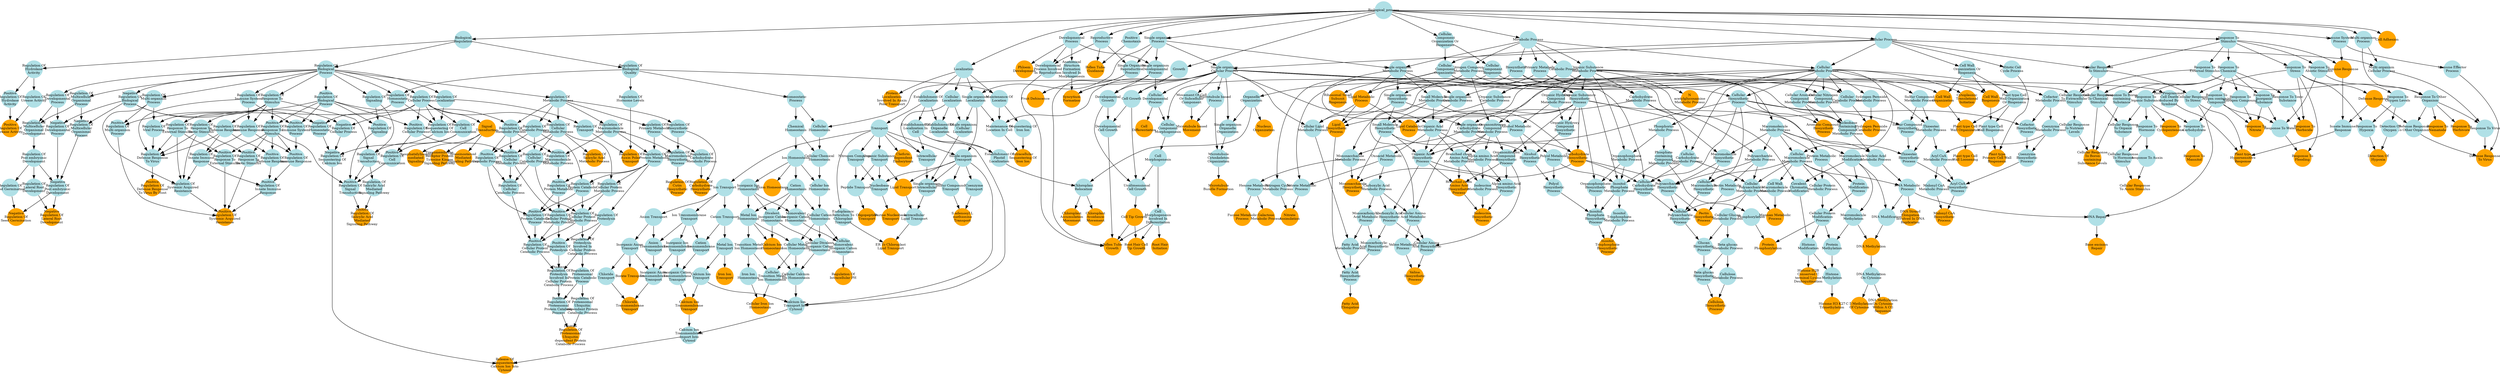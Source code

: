 digraph {
1 [style="filled", fixedsize="true", fontsize="10", shape="circle", width="0.75", fillcolor="powderblue", label="Biological_process", color="transparent"];
2 [style="filled", fixedsize="true", fontsize="10", shape="circle", width="0.75", fillcolor="powderblue", label="Biological
Regulation", color="transparent"];
3 [style="filled", fixedsize="true", fontsize="10", shape="circle", width="0.75", fillcolor="powderblue", label="Regulation Of
Biological
Process", color="transparent"];
4 [style="filled", fixedsize="true", fontsize="10", shape="circle", width="0.75", fillcolor="powderblue", label="Regulation Of
Cellular Process", color="transparent"];
5 [style="filled", fixedsize="true", fontsize="10", shape="circle", width="0.75", fillcolor="orange", label="Signal
Transduction", color="transparent"];
6 [style="filled", fixedsize="true", fontsize="10", shape="circle", width="0.75", fillcolor="orange", label="Transmembrane
Receptor Protein
Tyrosine Kinase
Signaling Pathway", color="transparent"];
7 [style="filled", fixedsize="true", fontsize="10", shape="circle", width="0.75", fillcolor="powderblue", label="Response To
Stimulus", color="transparent"];
8 [style="filled", fixedsize="true", fontsize="10", shape="circle", width="0.75", fillcolor="powderblue", label="Response To
Chemical", color="transparent"];
9 [style="filled", fixedsize="true", fontsize="10", shape="circle", width="0.75", fillcolor="powderblue", label="Response To
Organic Substance", color="transparent"];
10 [style="filled", fixedsize="true", fontsize="10", shape="circle", width="0.75", fillcolor="orange", label="Response To
Cyclopentenone", color="transparent"];
11 [style="filled", fixedsize="true", fontsize="10", shape="circle", width="0.75", fillcolor="powderblue", label="Metabolic Process", color="transparent"];
12 [style="filled", fixedsize="true", fontsize="10", shape="circle", width="0.75", fillcolor="powderblue", label="Organic Substance
Metabolic Process", color="transparent"];
13 [style="filled", fixedsize="true", fontsize="10", shape="circle", width="0.75", fillcolor="powderblue", label="Macromolecule
Metabolic Process", color="transparent"];
14 [style="filled", fixedsize="true", fontsize="10", shape="circle", width="0.75", fillcolor="powderblue", label="Primary Metabolic
Process", color="transparent"];
15 [style="filled", fixedsize="true", fontsize="10", shape="circle", width="0.75", fillcolor="powderblue", label="Protein Metabolic
Process", color="transparent"];
16 [style="filled", fixedsize="true", fontsize="10", shape="circle", width="0.75", fillcolor="powderblue", label="Macromolecule
Modification", color="transparent"];
17 [style="filled", fixedsize="true", fontsize="10", shape="circle", width="0.75", fillcolor="powderblue", label="Protein
Modification
Process", color="transparent"];
18 [style="filled", fixedsize="true", fontsize="10", shape="circle", width="0.75", fillcolor="powderblue", label="Cellular Process", color="transparent"];
19 [style="filled", fixedsize="true", fontsize="10", shape="circle", width="0.75", fillcolor="powderblue", label="Cellular
Metabolic Process", color="transparent"];
20 [style="filled", fixedsize="true", fontsize="10", shape="circle", width="0.75", fillcolor="powderblue", label="Cellular
Macromolecule
Metabolic Process", color="transparent"];
21 [style="filled", fixedsize="true", fontsize="10", shape="circle", width="0.75", fillcolor="powderblue", label="Cellular Protein
Metabolic Process", color="transparent"];
22 [style="filled", fixedsize="true", fontsize="10", shape="circle", width="0.75", fillcolor="powderblue", label="Cellular Protein
Modification
Process", color="transparent"];
23 [style="filled", fixedsize="true", fontsize="10", shape="circle", width="0.75", fillcolor="powderblue", label="Phosphorus
Metabolic Process", color="transparent"];
24 [style="filled", fixedsize="true", fontsize="10", shape="circle", width="0.75", fillcolor="powderblue", label="Phosphate
containing
Compound
Metabolic Process", color="transparent"];
25 [style="filled", fixedsize="true", fontsize="10", shape="circle", width="0.75", fillcolor="powderblue", label="Phosphorylation", color="transparent"];
26 [style="filled", fixedsize="true", fontsize="10", shape="circle", width="0.75", fillcolor="orange", label="Protein
Phosphorylation", color="transparent"];
27 [style="filled", fixedsize="true", fontsize="10", shape="circle", width="0.75", fillcolor="powderblue", label="Single organism
Process", color="transparent"];
28 [style="filled", fixedsize="true", fontsize="10", shape="circle", width="0.75", fillcolor="powderblue", label="Single organism
Cellular Process", color="transparent"];
29 [style="filled", fixedsize="true", fontsize="10", shape="circle", width="0.75", fillcolor="powderblue", label="Developmental
Process", color="transparent"];
30 [style="filled", fixedsize="true", fontsize="10", shape="circle", width="0.75", fillcolor="powderblue", label="Single organism
Developmental
Process", color="transparent"];
31 [style="filled", fixedsize="true", fontsize="10", shape="circle", width="0.75", fillcolor="powderblue", label="Anatomical
Structure
Formation
Involved In
Morphogenesis", color="transparent"];
32 [style="filled", fixedsize="true", fontsize="10", shape="circle", width="0.75", fillcolor="orange", label="Syncytium
Formation", color="transparent"];
33 [style="filled", fixedsize="true", fontsize="10", shape="circle", width="0.75", fillcolor="powderblue", label="Response To
Stress", color="transparent"];
34 [style="filled", fixedsize="true", fontsize="10", shape="circle", width="0.75", fillcolor="orange", label="Defense Response", color="transparent"];
35 [style="filled", fixedsize="true", fontsize="10", shape="circle", width="0.75", fillcolor="powderblue", label="Organophosphate
Metabolic Process", color="transparent"];
36 [style="filled", fixedsize="true", fontsize="10", shape="circle", width="0.75", fillcolor="powderblue", label="Single organism
Metabolic Process", color="transparent"];
37 [style="filled", fixedsize="true", fontsize="10", shape="circle", width="0.75", fillcolor="powderblue", label="Small Molecule
Metabolic Process", color="transparent"];
38 [style="filled", fixedsize="true", fontsize="10", shape="circle", width="0.75", fillcolor="powderblue", label="Organic Hydroxy
Compound
Metabolic Process", color="transparent"];
39 [style="filled", fixedsize="true", fontsize="10", shape="circle", width="0.75", fillcolor="powderblue", label="Alcohol Metabolic
Process", color="transparent"];
40 [style="filled", fixedsize="true", fontsize="10", shape="circle", width="0.75", fillcolor="powderblue", label="Polyol Metabolic
Process", color="transparent"];
41 [style="filled", fixedsize="true", fontsize="10", shape="circle", width="0.75", fillcolor="powderblue", label="Inositol
Phosphate
Metabolic Process", color="transparent"];
42 [style="filled", fixedsize="true", fontsize="10", shape="circle", width="0.75", fillcolor="powderblue", label="Inositol
Trisphosphate
Metabolic Process", color="transparent"];
43 [style="filled", fixedsize="true", fontsize="10", shape="circle", width="0.75", fillcolor="powderblue", label="Biosynthetic
Process", color="transparent"];
44 [style="filled", fixedsize="true", fontsize="10", shape="circle", width="0.75", fillcolor="powderblue", label="Single organism
Biosynthetic
Process", color="transparent"];
45 [style="filled", fixedsize="true", fontsize="10", shape="circle", width="0.75", fillcolor="powderblue", label="Small Molecule
Biosynthetic
Process", color="transparent"];
46 [style="filled", fixedsize="true", fontsize="10", shape="circle", width="0.75", fillcolor="powderblue", label="Organic Substance
Biosynthetic
Process", color="transparent"];
47 [style="filled", fixedsize="true", fontsize="10", shape="circle", width="0.75", fillcolor="powderblue", label="Organic Hydroxy
Compound
Biosynthetic
Process", color="transparent"];
48 [style="filled", fixedsize="true", fontsize="10", shape="circle", width="0.75", fillcolor="powderblue", label="Alcohol
Biosynthetic
Process", color="transparent"];
49 [style="filled", fixedsize="true", fontsize="10", shape="circle", width="0.75", fillcolor="powderblue", label="Polyol
Biosynthetic
Process", color="transparent"];
50 [style="filled", fixedsize="true", fontsize="10", shape="circle", width="0.75", fillcolor="powderblue", label="Organophosphate
Biosynthetic
Process", color="transparent"];
51 [style="filled", fixedsize="true", fontsize="10", shape="circle", width="0.75", fillcolor="powderblue", label="Inositol
Phosphate
Biosynthetic
Process", color="transparent"];
52 [style="filled", fixedsize="true", fontsize="10", shape="circle", width="0.75", fillcolor="orange", label="Inositol
Trisphosphate
Biosynthetic
Process", color="transparent"];
53 [style="filled", fixedsize="true", fontsize="10", shape="circle", width="0.75", fillcolor="powderblue", label="Regulation Of
Biological
Quality", color="transparent"];
54 [style="filled", fixedsize="true", fontsize="10", shape="circle", width="0.75", fillcolor="powderblue", label="Regulation Of
Homeostatic
Process", color="transparent"];
55 [style="filled", fixedsize="true", fontsize="10", shape="circle", width="0.75", fillcolor="powderblue", label="Negative
Regulation Of
Biological
Process", color="transparent"];
56 [style="filled", fixedsize="true", fontsize="10", shape="circle", width="0.75", fillcolor="powderblue", label="Negative
Regulation Of
Homeostatic
Process", color="transparent"];
57 [style="filled", fixedsize="true", fontsize="10", shape="circle", width="0.75", fillcolor="powderblue", label="Negative
Regulation Of
Cellular Process", color="transparent"];
58 [style="filled", fixedsize="true", fontsize="10", shape="circle", width="0.75", fillcolor="powderblue", label="Regulation Of
Localization", color="transparent"];
59 [style="filled", fixedsize="true", fontsize="10", shape="circle", width="0.75", fillcolor="powderblue", label="Regulation Of
Sequestering Of
Calcium Ion", color="transparent"];
60 [style="filled", fixedsize="true", fontsize="10", shape="circle", width="0.75", fillcolor="powderblue", label="Negative
Regulation Of
Sequestering Of
Calcium Ion", color="transparent"];
61 [style="filled", fixedsize="true", fontsize="10", shape="circle", width="0.75", fillcolor="powderblue", label="Localization", color="transparent"];
62 [style="filled", fixedsize="true", fontsize="10", shape="circle", width="0.75", fillcolor="powderblue", label="Establishment Of
Localization", color="transparent"];
63 [style="filled", fixedsize="true", fontsize="10", shape="circle", width="0.75", fillcolor="powderblue", label="Transport", color="transparent"];
64 [style="filled", fixedsize="true", fontsize="10", shape="circle", width="0.75", fillcolor="powderblue", label="Ion Transport", color="transparent"];
65 [style="filled", fixedsize="true", fontsize="10", shape="circle", width="0.75", fillcolor="powderblue", label="Cation Transport", color="transparent"];
66 [style="filled", fixedsize="true", fontsize="10", shape="circle", width="0.75", fillcolor="powderblue", label="Metal Ion
Transport", color="transparent"];
67 [style="filled", fixedsize="true", fontsize="10", shape="circle", width="0.75", fillcolor="powderblue", label="Calcium Ion
Transport", color="transparent"];
68 [style="filled", fixedsize="true", fontsize="10", shape="circle", width="0.75", fillcolor="powderblue", label="Ion Transmembrane
Transport", color="transparent"];
69 [style="filled", fixedsize="true", fontsize="10", shape="circle", width="0.75", fillcolor="powderblue", label="Cation
Transmembrane
Transport", color="transparent"];
70 [style="filled", fixedsize="true", fontsize="10", shape="circle", width="0.75", fillcolor="powderblue", label="Inorganic Ion
Transmembrane
Transport", color="transparent"];
71 [style="filled", fixedsize="true", fontsize="10", shape="circle", width="0.75", fillcolor="powderblue", label="Inorganic Cation
Transmembrane
Transport", color="transparent"];
72 [style="filled", fixedsize="true", fontsize="10", shape="circle", width="0.75", fillcolor="orange", label="Calcium Ion
Transmembrane
Transport", color="transparent"];
73 [style="filled", fixedsize="true", fontsize="10", shape="circle", width="0.75", fillcolor="powderblue", label="Homeostatic
Process", color="transparent"];
74 [style="filled", fixedsize="true", fontsize="10", shape="circle", width="0.75", fillcolor="powderblue", label="Chemical
Homeostasis", color="transparent"];
75 [style="filled", fixedsize="true", fontsize="10", shape="circle", width="0.75", fillcolor="powderblue", label="Ion Homeostasis", color="transparent"];
76 [style="filled", fixedsize="true", fontsize="10", shape="circle", width="0.75", fillcolor="powderblue", label="Cellular
Homeostasis", color="transparent"];
77 [style="filled", fixedsize="true", fontsize="10", shape="circle", width="0.75", fillcolor="powderblue", label="Cellular Chemical
Homeostasis", color="transparent"];
78 [style="filled", fixedsize="true", fontsize="10", shape="circle", width="0.75", fillcolor="powderblue", label="Cellular Ion
Homeostasis", color="transparent"];
79 [style="filled", fixedsize="true", fontsize="10", shape="circle", width="0.75", fillcolor="powderblue", label="Cation
Homeostasis", color="transparent"];
80 [style="filled", fixedsize="true", fontsize="10", shape="circle", width="0.75", fillcolor="powderblue", label="Cellular Cation
Homeostasis", color="transparent"];
81 [style="filled", fixedsize="true", fontsize="10", shape="circle", width="0.75", fillcolor="powderblue", label="Inorganic Ion
Homeostasis", color="transparent"];
82 [style="filled", fixedsize="true", fontsize="10", shape="circle", width="0.75", fillcolor="powderblue", label="Metal Ion
Homeostasis", color="transparent"];
83 [style="filled", fixedsize="true", fontsize="10", shape="circle", width="0.75", fillcolor="powderblue", label="Cellular Metal
Ion Homeostasis", color="transparent"];
84 [style="filled", fixedsize="true", fontsize="10", shape="circle", width="0.75", fillcolor="powderblue", label="Divalent
Inorganic Cation
Homeostasis", color="transparent"];
85 [style="filled", fixedsize="true", fontsize="10", shape="circle", width="0.75", fillcolor="orange", label="Calcium Ion
Homeostasis", color="transparent"];
86 [style="filled", fixedsize="true", fontsize="10", shape="circle", width="0.75", fillcolor="powderblue", label="Cellular Divalent
Inorganic Cation
Homeostasis", color="transparent"];
87 [style="filled", fixedsize="true", fontsize="10", shape="circle", width="0.75", fillcolor="powderblue", label="Cellular Calcium
Ion Homeostasis", color="transparent"];
88 [style="filled", fixedsize="true", fontsize="10", shape="circle", width="0.75", fillcolor="powderblue", label="Single organism
Localization", color="transparent"];
89 [style="filled", fixedsize="true", fontsize="10", shape="circle", width="0.75", fillcolor="powderblue", label="Single organism
Transport", color="transparent"];
90 [style="filled", fixedsize="true", fontsize="10", shape="circle", width="0.75", fillcolor="powderblue", label="Establishment Of
Localization In
Cell", color="transparent"];
91 [style="filled", fixedsize="true", fontsize="10", shape="circle", width="0.75", fillcolor="powderblue", label="Calcium Ion
Transport Into
Cytosol", color="transparent"];
92 [style="filled", fixedsize="true", fontsize="10", shape="circle", width="0.75", fillcolor="powderblue", label="Calcium Ion
Transmembrane
Import Into
Cytosol", color="transparent"];
93 [style="filled", fixedsize="true", fontsize="10", shape="circle", width="0.75", fillcolor="orange", label="Release Of
Sequestered
Calcium Ion Into
Cytosol", color="transparent"];
94 [style="filled", fixedsize="true", fontsize="10", shape="circle", width="0.75", fillcolor="powderblue", label="Cellular
Component
Organization Or
Biogenesis", color="transparent"];
95 [style="filled", fixedsize="true", fontsize="10", shape="circle", width="0.75", fillcolor="powderblue", label="Cellular
Component
Biogenesis", color="transparent"];
96 [style="filled", fixedsize="true", fontsize="10", shape="circle", width="0.75", fillcolor="powderblue", label="Cell Wall
Organization Or
Biogenesis", color="transparent"];
97 [style="filled", fixedsize="true", fontsize="10", shape="circle", width="0.75", fillcolor="orange", label="Cell Wall
Biogenesis", color="transparent"];
98 [style="filled", fixedsize="true", fontsize="10", shape="circle", width="0.75", fillcolor="powderblue", label="Carbohydrate
Metabolic Process", color="transparent"];
99 [style="filled", fixedsize="true", fontsize="10", shape="circle", width="0.75", fillcolor="powderblue", label="Single organism
Carbohydrate
Metabolic Process", color="transparent"];
100 [style="filled", fixedsize="true", fontsize="10", shape="circle", width="0.75", fillcolor="orange", label="Carbohydrate
Biosynthetic
Process", color="transparent"];
101 [style="filled", fixedsize="true", fontsize="10", shape="circle", width="0.75", fillcolor="powderblue", label="Cellular Aromatic
Compound
Metabolic Process", color="transparent"];
102 [style="filled", fixedsize="true", fontsize="10", shape="circle", width="0.75", fillcolor="powderblue", label="Nitrogen Compound
Metabolic Process", color="transparent"];
103 [style="filled", fixedsize="true", fontsize="10", shape="circle", width="0.75", fillcolor="powderblue", label="Cellular Nitrogen
Compound
Metabolic Process", color="transparent"];
104 [style="filled", fixedsize="true", fontsize="10", shape="circle", width="0.75", fillcolor="powderblue", label="Nucleobase
containing
Compound
Metabolic Process", color="transparent"];
105 [style="filled", fixedsize="true", fontsize="10", shape="circle", width="0.75", fillcolor="powderblue", label="Nucleic Acid
Metabolic Process", color="transparent"];
106 [style="filled", fixedsize="true", fontsize="10", shape="circle", width="0.75", fillcolor="powderblue", label="DNA Metabolic
Process", color="transparent"];
107 [style="filled", fixedsize="true", fontsize="10", shape="circle", width="0.75", fillcolor="powderblue", label="DNA Modification", color="transparent"];
108 [style="filled", fixedsize="true", fontsize="10", shape="circle", width="0.75", fillcolor="powderblue", label="Macromolecule
Methylation", color="transparent"];
109 [style="filled", fixedsize="true", fontsize="10", shape="circle", width="0.75", fillcolor="orange", label="DNA Methylation", color="transparent"];
110 [style="filled", fixedsize="true", fontsize="10", shape="circle", width="0.75", fillcolor="powderblue", label="DNA Methylation
On Cytosine", color="transparent"];
111 [style="filled", fixedsize="true", fontsize="10", shape="circle", width="0.75", fillcolor="orange", label="C 5 Methylation
Of Cytosine", color="transparent"];
112 [style="filled", fixedsize="true", fontsize="10", shape="circle", width="0.75", fillcolor="powderblue", label="Movement Of Cell
Or Subcellular
Component", color="transparent"];
113 [style="filled", fixedsize="true", fontsize="10", shape="circle", width="0.75", fillcolor="powderblue", label="Microtubule based
Process", color="transparent"];
114 [style="filled", fixedsize="true", fontsize="10", shape="circle", width="0.75", fillcolor="orange", label="Microtubule based
Movement", color="transparent"];
115 [style="filled", fixedsize="true", fontsize="10", shape="circle", width="0.75", fillcolor="orange", label="Lipid Metabolic
Process", color="transparent"];
116 [style="filled", fixedsize="true", fontsize="10", shape="circle", width="0.75", fillcolor="powderblue", label="Cellular
Component
Organization", color="transparent"];
117 [style="filled", fixedsize="true", fontsize="10", shape="circle", width="0.75", fillcolor="powderblue", label="Organelle
Organization", color="transparent"];
118 [style="filled", fixedsize="true", fontsize="10", shape="circle", width="0.75", fillcolor="orange", label="Nucleus
Organization", color="transparent"];
119 [style="filled", fixedsize="true", fontsize="10", shape="circle", width="0.75", fillcolor="orange", label="Cell Adhesion", color="transparent"];
120 [style="filled", fixedsize="true", fontsize="10", shape="circle", width="0.75", fillcolor="powderblue", label="Response To
Hormone", color="transparent"];
121 [style="filled", fixedsize="true", fontsize="10", shape="circle", width="0.75", fillcolor="powderblue", label="Response To Auxin", color="transparent"];
122 [style="filled", fixedsize="true", fontsize="10", shape="circle", width="0.75", fillcolor="powderblue", label="Cellular Response
To Stimulus", color="transparent"];
123 [style="filled", fixedsize="true", fontsize="10", shape="circle", width="0.75", fillcolor="powderblue", label="Cellular Response
To Chemical
Stimulus", color="transparent"];
124 [style="filled", fixedsize="true", fontsize="10", shape="circle", width="0.75", fillcolor="powderblue", label="Cellular Response
To Organic
Substance", color="transparent"];
125 [style="filled", fixedsize="true", fontsize="10", shape="circle", width="0.75", fillcolor="powderblue", label="Cellular Response
To Hormone
Stimulus", color="transparent"];
126 [style="filled", fixedsize="true", fontsize="10", shape="circle", width="0.75", fillcolor="orange", label="Cellular Response
To Auxin Stimulus", color="transparent"];
127 [style="filled", fixedsize="true", fontsize="10", shape="circle", width="0.75", fillcolor="powderblue", label="Cellular
Developmental
Process", color="transparent"];
128 [style="filled", fixedsize="true", fontsize="10", shape="circle", width="0.75", fillcolor="powderblue", label="Cellular
Component
Morphogenesis", color="transparent"];
129 [style="filled", fixedsize="true", fontsize="10", shape="circle", width="0.75", fillcolor="powderblue", label="Cell
Morphogenesis", color="transparent"];
130 [style="filled", fixedsize="true", fontsize="10", shape="circle", width="0.75", fillcolor="powderblue", label="Cell
Morphogenesis
Involved In
Differentiation", color="transparent"];
131 [style="filled", fixedsize="true", fontsize="10", shape="circle", width="0.75", fillcolor="orange", label="Root Hair
Initiation", color="transparent"];
132 [style="filled", fixedsize="true", fontsize="10", shape="circle", width="0.75", fillcolor="powderblue", label="Nitrogen Compound
Transport", color="transparent"];
133 [style="filled", fixedsize="true", fontsize="10", shape="circle", width="0.75", fillcolor="powderblue", label="Organic Substance
Transport", color="transparent"];
134 [style="filled", fixedsize="true", fontsize="10", shape="circle", width="0.75", fillcolor="powderblue", label="Peptide Transport", color="transparent"];
135 [style="filled", fixedsize="true", fontsize="10", shape="circle", width="0.75", fillcolor="orange", label="Oligopeptide
Transport", color="transparent"];
136 [style="filled", fixedsize="true", fontsize="10", shape="circle", width="0.75", fillcolor="powderblue", label="Growth", color="transparent"];
137 [style="filled", fixedsize="true", fontsize="10", shape="circle", width="0.75", fillcolor="powderblue", label="Cell Growth", color="transparent"];
138 [style="filled", fixedsize="true", fontsize="10", shape="circle", width="0.75", fillcolor="powderblue", label="Developmental
Growth", color="transparent"];
139 [style="filled", fixedsize="true", fontsize="10", shape="circle", width="0.75", fillcolor="powderblue", label="Unidimensional
Cell Growth", color="transparent"];
140 [style="filled", fixedsize="true", fontsize="10", shape="circle", width="0.75", fillcolor="orange", label="Cell Tip Growth", color="transparent"];
141 [style="filled", fixedsize="true", fontsize="10", shape="circle", width="0.75", fillcolor="orange", label="Root Hair Cell
Tip Growth", color="transparent"];
142 [style="filled", fixedsize="true", fontsize="10", shape="circle", width="0.75", fillcolor="powderblue", label="Plant type Cell
Wall Organization
Or Biogenesis", color="transparent"];
143 [style="filled", fixedsize="true", fontsize="10", shape="circle", width="0.75", fillcolor="powderblue", label="Plant type Cell
Wall Biogenesis", color="transparent"];
144 [style="filled", fixedsize="true", fontsize="10", shape="circle", width="0.75", fillcolor="powderblue", label="Mitotic Cell
Cycle Process", color="transparent"];
145 [style="filled", fixedsize="true", fontsize="10", shape="circle", width="0.75", fillcolor="orange", label="Plant type
Primary Cell Wall
Biogenesis", color="transparent"];
146 [style="filled", fixedsize="true", fontsize="10", shape="circle", width="0.75", fillcolor="powderblue", label="Cellular
Biosynthetic
Process", color="transparent"];
147 [style="filled", fixedsize="true", fontsize="10", shape="circle", width="0.75", fillcolor="orange", label="Aromatic Compound
Biosynthetic
Process", color="transparent"];
148 [style="filled", fixedsize="true", fontsize="10", shape="circle", width="0.75", fillcolor="powderblue", label="Maintenance Of
Location", color="transparent"];
149 [style="filled", fixedsize="true", fontsize="10", shape="circle", width="0.75", fillcolor="powderblue", label="Maintenance Of
Location In Cell", color="transparent"];
150 [style="filled", fixedsize="true", fontsize="10", shape="circle", width="0.75", fillcolor="powderblue", label="Sequestering Of
Iron Ion", color="transparent"];
151 [style="filled", fixedsize="true", fontsize="10", shape="circle", width="0.75", fillcolor="orange", label="Intracellular
Sequestering Of
Iron Ion", color="transparent"];
152 [style="filled", fixedsize="true", fontsize="10", shape="circle", width="0.75", fillcolor="powderblue", label="Organic Acid
Metabolic Process", color="transparent"];
153 [style="filled", fixedsize="true", fontsize="10", shape="circle", width="0.75", fillcolor="powderblue", label="Oxoacid Metabolic
Process", color="transparent"];
154 [style="filled", fixedsize="true", fontsize="10", shape="circle", width="0.75", fillcolor="powderblue", label="Nitrate Metabolic
Process", color="transparent"];
155 [style="filled", fixedsize="true", fontsize="10", shape="circle", width="0.75", fillcolor="powderblue", label="Nitrogen Cycle
Metabolic Process", color="transparent"];
156 [style="filled", fixedsize="true", fontsize="10", shape="circle", width="0.75", fillcolor="orange", label="Nitrate
Assimilation", color="transparent"];
157 [style="filled", fixedsize="true", fontsize="10", shape="circle", width="0.75", fillcolor="orange", label="Protein
Localization
Involved In Auxin
Polar Transport", color="transparent"];
158 [style="filled", fixedsize="true", fontsize="10", shape="circle", width="0.75", fillcolor="powderblue", label="Protein
Methylation", color="transparent"];
159 [style="filled", fixedsize="true", fontsize="10", shape="circle", width="0.75", fillcolor="powderblue", label="Covalent
Chromatin
Modification", color="transparent"];
160 [style="filled", fixedsize="true", fontsize="10", shape="circle", width="0.75", fillcolor="powderblue", label="Histone
Modification", color="transparent"];
161 [style="filled", fixedsize="true", fontsize="10", shape="circle", width="0.75", fillcolor="powderblue", label="Histone
Methylation", color="transparent"];
162 [style="filled", fixedsize="true", fontsize="10", shape="circle", width="0.75", fillcolor="orange", label="Histone H3 K27
Trimethylation", color="transparent"];
163 [style="filled", fixedsize="true", fontsize="10", shape="circle", width="0.75", fillcolor="powderblue", label="Organonitrogen
Compound
Metabolic Process", color="transparent"];
164 [style="filled", fixedsize="true", fontsize="10", shape="circle", width="0.75", fillcolor="powderblue", label="Branched chain
Amino Acid
Metabolic Process", color="transparent"];
165 [style="filled", fixedsize="true", fontsize="10", shape="circle", width="0.75", fillcolor="powderblue", label="Alpha amino Acid
Metabolic Process", color="transparent"];
166 [style="filled", fixedsize="true", fontsize="10", shape="circle", width="0.75", fillcolor="powderblue", label="Isoleucine
Metabolic Process", color="transparent"];
167 [style="filled", fixedsize="true", fontsize="10", shape="circle", width="0.75", fillcolor="powderblue", label="Organic Acid
Biosynthetic
Process", color="transparent"];
168 [style="filled", fixedsize="true", fontsize="10", shape="circle", width="0.75", fillcolor="powderblue", label="Organonitrogen
Compound
Biosynthetic
Process", color="transparent"];
169 [style="filled", fixedsize="true", fontsize="10", shape="circle", width="0.75", fillcolor="orange", label="Branched chain
Amino Acid
Biosynthetic
Process", color="transparent"];
170 [style="filled", fixedsize="true", fontsize="10", shape="circle", width="0.75", fillcolor="powderblue", label="Alpha amino Acid
Biosynthetic
Process", color="transparent"];
171 [style="filled", fixedsize="true", fontsize="10", shape="circle", width="0.75", fillcolor="orange", label="Isoleucine
Biosynthetic
Process", color="transparent"];
172 [style="filled", fixedsize="true", fontsize="10", shape="circle", width="0.75", fillcolor="orange", label="Cell Wall
Organization", color="transparent"];
173 [style="filled", fixedsize="true", fontsize="10", shape="circle", width="0.75", fillcolor="powderblue", label="Regulation Of
Developmental
Process", color="transparent"];
174 [style="filled", fixedsize="true", fontsize="10", shape="circle", width="0.75", fillcolor="powderblue", label="Regulation Of
Multicellular
Organismal
Process", color="transparent"];
175 [style="filled", fixedsize="true", fontsize="10", shape="circle", width="0.75", fillcolor="powderblue", label="Regulation Of
Multicellular
Organismal
Development", color="transparent"];
176 [style="filled", fixedsize="true", fontsize="10", shape="circle", width="0.75", fillcolor="powderblue", label="Regulation Of
Post embryonic
Development", color="transparent"];
177 [style="filled", fixedsize="true", fontsize="10", shape="circle", width="0.75", fillcolor="powderblue", label="Regulation Of
Seed Germination", color="transparent"];
178 [style="filled", fixedsize="true", fontsize="10", shape="circle", width="0.75", fillcolor="powderblue", label="Negative
Regulation Of
Developmental
Process", color="transparent"];
179 [style="filled", fixedsize="true", fontsize="10", shape="circle", width="0.75", fillcolor="powderblue", label="Negative
Regulation Of
Multicellular
Organismal
Process", color="transparent"];
180 [style="filled", fixedsize="true", fontsize="10", shape="circle", width="0.75", fillcolor="powderblue", label="Negative
Regulation Of
Post embryonic
Development", color="transparent"];
181 [style="filled", fixedsize="true", fontsize="10", shape="circle", width="0.75", fillcolor="orange", label="Negative
Regulation Of
Seed Germination", color="transparent"];
182 [style="filled", fixedsize="true", fontsize="10", shape="circle", width="0.75", fillcolor="powderblue", label="Carboxylic Acid
Metabolic Process", color="transparent"];
183 [style="filled", fixedsize="true", fontsize="10", shape="circle", width="0.75", fillcolor="powderblue", label="Cellular Amino
Acid Metabolic
Process", color="transparent"];
184 [style="filled", fixedsize="true", fontsize="10", shape="circle", width="0.75", fillcolor="powderblue", label="Valine Metabolic
Process", color="transparent"];
185 [style="filled", fixedsize="true", fontsize="10", shape="circle", width="0.75", fillcolor="powderblue", label="Carboxylic Acid
Biosynthetic
Process", color="transparent"];
186 [style="filled", fixedsize="true", fontsize="10", shape="circle", width="0.75", fillcolor="powderblue", label="Cellular Amino
Acid Biosynthetic
Process", color="transparent"];
187 [style="filled", fixedsize="true", fontsize="10", shape="circle", width="0.75", fillcolor="orange", label="Valine
Biosynthetic
Process", color="transparent"];
188 [style="filled", fixedsize="true", fontsize="10", shape="circle", width="0.75", fillcolor="powderblue", label="Monosaccharide
Metabolic Process", color="transparent"];
189 [style="filled", fixedsize="true", fontsize="10", shape="circle", width="0.75", fillcolor="powderblue", label="Hexose Metabolic
Process", color="transparent"];
190 [style="filled", fixedsize="true", fontsize="10", shape="circle", width="0.75", fillcolor="orange", label="Fucose Metabolic
Process", color="transparent"];
191 [style="filled", fixedsize="true", fontsize="10", shape="circle", width="0.75", fillcolor="orange", label="Anion Homeostasis", color="transparent"];
192 [style="filled", fixedsize="true", fontsize="10", shape="circle", width="0.75", fillcolor="powderblue", label="Cellular Response
To Stress", color="transparent"];
193 [style="filled", fixedsize="true", fontsize="10", shape="circle", width="0.75", fillcolor="powderblue", label="Host Programmed
Cell Death
Induced By
Symbiont", color="transparent"];
194 [style="filled", fixedsize="true", fontsize="10", shape="circle", width="0.75", fillcolor="powderblue", label="Immune System
Process", color="transparent"];
195 [style="filled", fixedsize="true", fontsize="10", shape="circle", width="0.75", fillcolor="orange", label="Immune Response", color="transparent"];
196 [style="filled", fixedsize="true", fontsize="10", shape="circle", width="0.75", fillcolor="powderblue", label="Innate Immune
Response", color="transparent"];
197 [style="filled", fixedsize="true", fontsize="10", shape="circle", width="0.75", fillcolor="orange", label="Plant type
Hypersensitive
Response", color="transparent"];
198 [style="filled", fixedsize="true", fontsize="10", shape="circle", width="0.75", fillcolor="orange", label="Lipid Transport", color="transparent"];
199 [style="filled", fixedsize="true", fontsize="10", shape="circle", width="0.75", fillcolor="orange", label="Galactose
Metabolic Process", color="transparent"];
200 [style="filled", fixedsize="true", fontsize="10", shape="circle", width="0.75", fillcolor="powderblue", label="Regulation Of
Metabolic Process", color="transparent"];
201 [style="filled", fixedsize="true", fontsize="10", shape="circle", width="0.75", fillcolor="powderblue", label="Regulation Of
Cellular
Metabolic Process", color="transparent"];
202 [style="filled", fixedsize="true", fontsize="10", shape="circle", width="0.75", fillcolor="orange", label="Regulation Of
Salicylic Acid
Metabolic Process", color="transparent"];
203 [style="filled", fixedsize="true", fontsize="10", shape="circle", width="0.75", fillcolor="powderblue", label="Hydrogen Peroxide
Metabolic Process", color="transparent"];
204 [style="filled", fixedsize="true", fontsize="10", shape="circle", width="0.75", fillcolor="powderblue", label="Catabolic Process", color="transparent"];
205 [style="filled", fixedsize="true", fontsize="10", shape="circle", width="0.75", fillcolor="powderblue", label="Cellular
Catabolic Process", color="transparent"];
206 [style="filled", fixedsize="true", fontsize="10", shape="circle", width="0.75", fillcolor="orange", label="Hydrogen Peroxide
Catabolic Process", color="transparent"];
207 [style="filled", fixedsize="true", fontsize="10", shape="circle", width="0.75", fillcolor="powderblue", label="Anion Transport", color="transparent"];
208 [style="filled", fixedsize="true", fontsize="10", shape="circle", width="0.75", fillcolor="powderblue", label="Inorganic Anion
Transport", color="transparent"];
209 [style="filled", fixedsize="true", fontsize="10", shape="circle", width="0.75", fillcolor="orange", label="Borate Transport", color="transparent"];
210 [style="filled", fixedsize="true", fontsize="10", shape="circle", width="0.75", fillcolor="powderblue", label="Immune Effector
Process", color="transparent"];
211 [style="filled", fixedsize="true", fontsize="10", shape="circle", width="0.75", fillcolor="powderblue", label="Multi organism
Process", color="transparent"];
212 [style="filled", fixedsize="true", fontsize="10", shape="circle", width="0.75", fillcolor="powderblue", label="Multi organism
Cellular Process", color="transparent"];
213 [style="filled", fixedsize="true", fontsize="10", shape="circle", width="0.75", fillcolor="powderblue", label="Response To
External Stimulus", color="transparent"];
214 [style="filled", fixedsize="true", fontsize="10", shape="circle", width="0.75", fillcolor="powderblue", label="Response To Other
Organism", color="transparent"];
215 [style="filled", fixedsize="true", fontsize="10", shape="circle", width="0.75", fillcolor="powderblue", label="Response To Virus", color="transparent"];
216 [style="filled", fixedsize="true", fontsize="10", shape="circle", width="0.75", fillcolor="powderblue", label="Defense Response
To Other Organism", color="transparent"];
217 [style="filled", fixedsize="true", fontsize="10", shape="circle", width="0.75", fillcolor="orange", label="Defense Response
To Virus", color="transparent"];
218 [style="filled", fixedsize="true", fontsize="10", shape="circle", width="0.75", fillcolor="powderblue", label="Reproductive
Process", color="transparent"];
219 [style="filled", fixedsize="true", fontsize="10", shape="circle", width="0.75", fillcolor="powderblue", label="Developmental
Process Involved
In Reproduction", color="transparent"];
220 [style="filled", fixedsize="true", fontsize="10", shape="circle", width="0.75", fillcolor="powderblue", label="Single Organism
Reproductive
Process", color="transparent"];
221 [style="filled", fixedsize="true", fontsize="10", shape="circle", width="0.75", fillcolor="powderblue", label="Developmental
Cell Growth", color="transparent"];
222 [style="filled", fixedsize="true", fontsize="10", shape="circle", width="0.75", fillcolor="orange", label="Pollen Tube
Growth", color="transparent"];
223 [style="filled", fixedsize="true", fontsize="10", shape="circle", width="0.75", fillcolor="powderblue", label="Monovalent
Inorganic Cation
Homeostasis", color="transparent"];
224 [style="filled", fixedsize="true", fontsize="10", shape="circle", width="0.75", fillcolor="powderblue", label="Cellular
Monovalent
Inorganic Cation
Homeostasis", color="transparent"];
225 [style="filled", fixedsize="true", fontsize="10", shape="circle", width="0.75", fillcolor="orange", label="Regulation Of
Intracellular PH", color="transparent"];
226 [style="filled", fixedsize="true", fontsize="10", shape="circle", width="0.75", fillcolor="powderblue", label="Response To
Abiotic Stimulus", color="transparent"];
227 [style="filled", fixedsize="true", fontsize="10", shape="circle", width="0.75", fillcolor="powderblue", label="Response To
Inorganic
Substance", color="transparent"];
228 [style="filled", fixedsize="true", fontsize="10", shape="circle", width="0.75", fillcolor="powderblue", label="Response To
Oxygen containing
Compound", color="transparent"];
229 [style="filled", fixedsize="true", fontsize="10", shape="circle", width="0.75", fillcolor="powderblue", label="Response To Water", color="transparent"];
230 [style="filled", fixedsize="true", fontsize="10", shape="circle", width="0.75", fillcolor="orange", label="Response To
Flooding", color="transparent"];
231 [style="filled", fixedsize="true", fontsize="10", shape="circle", width="0.75", fillcolor="powderblue", label="Cofactor
Metabolic Process", color="transparent"];
232 [style="filled", fixedsize="true", fontsize="10", shape="circle", width="0.75", fillcolor="powderblue", label="Coenzyme
Metabolic Process", color="transparent"];
233 [style="filled", fixedsize="true", fontsize="10", shape="circle", width="0.75", fillcolor="powderblue", label="Sulfur Compound
Metabolic Process", color="transparent"];
234 [style="filled", fixedsize="true", fontsize="10", shape="circle", width="0.75", fillcolor="powderblue", label="Thioester
Metabolic Process", color="transparent"];
235 [style="filled", fixedsize="true", fontsize="10", shape="circle", width="0.75", fillcolor="powderblue", label="Acyl CoA
Metabolic Process", color="transparent"];
236 [style="filled", fixedsize="true", fontsize="10", shape="circle", width="0.75", fillcolor="powderblue", label="Cofactor
Biosynthetic
Process", color="transparent"];
237 [style="filled", fixedsize="true", fontsize="10", shape="circle", width="0.75", fillcolor="powderblue", label="Coenzyme
Biosynthetic
Process", color="transparent"];
238 [style="filled", fixedsize="true", fontsize="10", shape="circle", width="0.75", fillcolor="powderblue", label="Sulfur Compound
Biosynthetic
Process", color="transparent"];
239 [style="filled", fixedsize="true", fontsize="10", shape="circle", width="0.75", fillcolor="powderblue", label="Thioester
Biosynthetic
Process", color="transparent"];
240 [style="filled", fixedsize="true", fontsize="10", shape="circle", width="0.75", fillcolor="powderblue", label="Acyl CoA
Biosynthetic
Process", color="transparent"];
241 [style="filled", fixedsize="true", fontsize="10", shape="circle", width="0.75", fillcolor="powderblue", label="Malonyl CoA
Metabolic Process", color="transparent"];
242 [style="filled", fixedsize="true", fontsize="10", shape="circle", width="0.75", fillcolor="orange", label="Malonyl CoA
Biosynthetic
Process", color="transparent"];
243 [style="filled", fixedsize="true", fontsize="10", shape="circle", width="0.75", fillcolor="powderblue", label="Response To
Carbohydrate", color="transparent"];
244 [style="filled", fixedsize="true", fontsize="10", shape="circle", width="0.75", fillcolor="orange", label="Response To
Mannitol", color="transparent"];
245 [style="filled", fixedsize="true", fontsize="10", shape="circle", width="0.75", fillcolor="orange", label="Lipid
Biosynthetic
Process", color="transparent"];
246 [style="filled", fixedsize="true", fontsize="10", shape="circle", width="0.75", fillcolor="powderblue", label="Polysaccharide
Metabolic Process", color="transparent"];
247 [style="filled", fixedsize="true", fontsize="10", shape="circle", width="0.75", fillcolor="powderblue", label="Macromolecule
Biosynthetic
Process", color="transparent"];
248 [style="filled", fixedsize="true", fontsize="10", shape="circle", width="0.75", fillcolor="powderblue", label="Polysaccharide
Biosynthetic
Process", color="transparent"];
249 [style="filled", fixedsize="true", fontsize="10", shape="circle", width="0.75", fillcolor="powderblue", label="Pectin Metabolic
Process", color="transparent"];
250 [style="filled", fixedsize="true", fontsize="10", shape="circle", width="0.75", fillcolor="orange", label="Pectin
Biosynthetic
Process", color="transparent"];
251 [style="filled", fixedsize="true", fontsize="10", shape="circle", width="0.75", fillcolor="powderblue", label="Response To
Nitrogen Compound", color="transparent"];
252 [style="filled", fixedsize="true", fontsize="10", shape="circle", width="0.75", fillcolor="orange", label="Response To
Nitrate", color="transparent"];
253 [style="filled", fixedsize="true", fontsize="10", shape="circle", width="0.75", fillcolor="powderblue", label="Cellular
Localization", color="transparent"];
254 [style="filled", fixedsize="true", fontsize="10", shape="circle", width="0.75", fillcolor="powderblue", label="Establishment Of
Organelle
Localization", color="transparent"];
255 [style="filled", fixedsize="true", fontsize="10", shape="circle", width="0.75", fillcolor="powderblue", label="Establishment Of
Plastid
Localization", color="transparent"];
256 [style="filled", fixedsize="true", fontsize="10", shape="circle", width="0.75", fillcolor="powderblue", label="Chloroplast
Relocation", color="transparent"];
257 [style="filled", fixedsize="true", fontsize="10", shape="circle", width="0.75", fillcolor="orange", label="Chloroplast
Accumulation
Movement", color="transparent"];
258 [style="filled", fixedsize="true", fontsize="10", shape="circle", width="0.75", fillcolor="orange", label="Plant type Cell
Wall Organization", color="transparent"];
259 [style="filled", fixedsize="true", fontsize="10", shape="circle", width="0.75", fillcolor="orange", label="Plant type Cell
Wall Loosening", color="transparent"];
260 [style="filled", fixedsize="true", fontsize="10", shape="circle", width="0.75", fillcolor="orange", label="Response To
Herbivore", color="transparent"];
261 [style="filled", fixedsize="true", fontsize="10", shape="circle", width="0.75", fillcolor="orange", label="Cell
Differentiation", color="transparent"];
262 [style="filled", fixedsize="true", fontsize="10", shape="circle", width="0.75", fillcolor="orange", label="Brassinosteroid
Mediated
Signaling Pathway", color="transparent"];
263 [style="filled", fixedsize="true", fontsize="10", shape="circle", width="0.75", fillcolor="orange", label="Ribosomal Small
Subunit
Biogenesis", color="transparent"];
264 [style="filled", fixedsize="true", fontsize="10", shape="circle", width="0.75", fillcolor="powderblue", label="Response To
Oxygen Levels", color="transparent"];
265 [style="filled", fixedsize="true", fontsize="10", shape="circle", width="0.75", fillcolor="powderblue", label="Response To
Hypoxia", color="transparent"];
266 [style="filled", fixedsize="true", fontsize="10", shape="circle", width="0.75", fillcolor="powderblue", label="Detection Of
Oxygen", color="transparent"];
267 [style="filled", fixedsize="true", fontsize="10", shape="circle", width="0.75", fillcolor="orange", label="Detection Of
Hypoxia", color="transparent"];
268 [style="filled", fixedsize="true", fontsize="10", shape="circle", width="0.75", fillcolor="orange", label="Response To
Nematode", color="transparent"];
269 [style="filled", fixedsize="true", fontsize="10", shape="circle", width="0.75", fillcolor="powderblue", label="Cellular
Carbohydrate
Metabolic Process", color="transparent"];
270 [style="filled", fixedsize="true", fontsize="10", shape="circle", width="0.75", fillcolor="powderblue", label="Cellular
Polysaccharide
Metabolic Process", color="transparent"];
271 [style="filled", fixedsize="true", fontsize="10", shape="circle", width="0.75", fillcolor="powderblue", label="Cellular Glucan
Metabolic Process", color="transparent"];
272 [style="filled", fixedsize="true", fontsize="10", shape="circle", width="0.75", fillcolor="powderblue", label="Beta glucan
Metabolic Process", color="transparent"];
273 [style="filled", fixedsize="true", fontsize="10", shape="circle", width="0.75", fillcolor="powderblue", label="Cellulose
Metabolic Process", color="transparent"];
274 [style="filled", fixedsize="true", fontsize="10", shape="circle", width="0.75", fillcolor="powderblue", label="Cellular
Carbohydrate
Biosynthetic
Process", color="transparent"];
275 [style="filled", fixedsize="true", fontsize="10", shape="circle", width="0.75", fillcolor="powderblue", label="Cellular
Macromolecule
Biosynthetic
Process", color="transparent"];
276 [style="filled", fixedsize="true", fontsize="10", shape="circle", width="0.75", fillcolor="powderblue", label="Cellular
Polysaccharide
Biosynthetic
Process", color="transparent"];
277 [style="filled", fixedsize="true", fontsize="10", shape="circle", width="0.75", fillcolor="powderblue", label="Glucan
Biosynthetic
Process", color="transparent"];
278 [style="filled", fixedsize="true", fontsize="10", shape="circle", width="0.75", fillcolor="powderblue", label="Beta glucan
Biosynthetic
Process", color="transparent"];
279 [style="filled", fixedsize="true", fontsize="10", shape="circle", width="0.75", fillcolor="orange", label="Cellulose
Biosynthetic
Process", color="transparent"];
280 [style="filled", fixedsize="true", fontsize="10", shape="circle", width="0.75", fillcolor="orange", label="Clathrin
dependent
Endocytosis", color="transparent"];
281 [style="filled", fixedsize="true", fontsize="10", shape="circle", width="0.75", fillcolor="powderblue", label="Response To Toxic
Substance", color="transparent"];
282 [style="filled", fixedsize="true", fontsize="10", shape="circle", width="0.75", fillcolor="orange", label="Response To
Herbicide", color="transparent"];
283 [style="filled", fixedsize="true", fontsize="10", shape="circle", width="0.75", fillcolor="orange", label="Monosaccharide
Biosynthetic
Process", color="transparent"];
284 [style="filled", fixedsize="true", fontsize="10", shape="circle", width="0.75", fillcolor="orange", label="Phosphatidylinositol
mediated
Signaling", color="transparent"];
285 [style="filled", fixedsize="true", fontsize="10", shape="circle", width="0.75", fillcolor="powderblue", label="Single organism
Organelle
Organization", color="transparent"];
286 [style="filled", fixedsize="true", fontsize="10", shape="circle", width="0.75", fillcolor="powderblue", label="Microtubule
Cytoskeleton
Organization", color="transparent"];
287 [style="filled", fixedsize="true", fontsize="10", shape="circle", width="0.75", fillcolor="orange", label="Microtubule
Bundle Formation", color="transparent"];
288 [style="filled", fixedsize="true", fontsize="10", shape="circle", width="0.75", fillcolor="powderblue", label="Transition Metal
Ion Homeostasis", color="transparent"];
289 [style="filled", fixedsize="true", fontsize="10", shape="circle", width="0.75", fillcolor="powderblue", label="Cellular
Transition Metal
Ion Homeostasis", color="transparent"];
290 [style="filled", fixedsize="true", fontsize="10", shape="circle", width="0.75", fillcolor="powderblue", label="Iron Ion
Homeostasis", color="transparent"];
291 [style="filled", fixedsize="true", fontsize="10", shape="circle", width="0.75", fillcolor="orange", label="Cellular Iron Ion
Homeostasis", color="transparent"];
292 [style="filled", fixedsize="true", fontsize="10", shape="circle", width="0.75", fillcolor="powderblue", label="Single organism
Catabolic Process", color="transparent"];
293 [style="filled", fixedsize="true", fontsize="10", shape="circle", width="0.75", fillcolor="powderblue", label="Organic Substance
Catabolic Process", color="transparent"];
294 [style="filled", fixedsize="true", fontsize="10", shape="circle", width="0.75", fillcolor="orange", label="Lipid Catabolic
Process", color="transparent"];
295 [style="filled", fixedsize="true", fontsize="10", shape="circle", width="0.75", fillcolor="powderblue", label="Regulation Of
Response To
Stimulus", color="transparent"];
296 [style="filled", fixedsize="true", fontsize="10", shape="circle", width="0.75", fillcolor="powderblue", label="Regulation Of
Response To
Biotic Stimulus", color="transparent"];
297 [style="filled", fixedsize="true", fontsize="10", shape="circle", width="0.75", fillcolor="powderblue", label="Positive
Regulation Of
Biological
Process", color="transparent"];
298 [style="filled", fixedsize="true", fontsize="10", shape="circle", width="0.75", fillcolor="powderblue", label="Positive
Regulation Of
Response To
Stimulus", color="transparent"];
299 [style="filled", fixedsize="true", fontsize="10", shape="circle", width="0.75", fillcolor="powderblue", label="Positive
Regulation Of
Response To
Biotic Stimulus", color="transparent"];
300 [style="filled", fixedsize="true", fontsize="10", shape="circle", width="0.75", fillcolor="powderblue", label="Regulation Of
Response To
External Stimulus", color="transparent"];
301 [style="filled", fixedsize="true", fontsize="10", shape="circle", width="0.75", fillcolor="powderblue", label="Regulation Of
Multi organism
Process", color="transparent"];
302 [style="filled", fixedsize="true", fontsize="10", shape="circle", width="0.75", fillcolor="powderblue", label="Regulation Of
Defense Response", color="transparent"];
303 [style="filled", fixedsize="true", fontsize="10", shape="circle", width="0.75", fillcolor="powderblue", label="Regulation Of
Immune System
Process", color="transparent"];
304 [style="filled", fixedsize="true", fontsize="10", shape="circle", width="0.75", fillcolor="powderblue", label="Regulation Of
Immune Response", color="transparent"];
305 [style="filled", fixedsize="true", fontsize="10", shape="circle", width="0.75", fillcolor="powderblue", label="Regulation Of
Innate Immune
Response", color="transparent"];
306 [style="filled", fixedsize="true", fontsize="10", shape="circle", width="0.75", fillcolor="powderblue", label="Regulation Of
Systemic Acquired
Resistance", color="transparent"];
307 [style="filled", fixedsize="true", fontsize="10", shape="circle", width="0.75", fillcolor="powderblue", label="Positive
Regulation Of
Response To
External Stimulus", color="transparent"];
308 [style="filled", fixedsize="true", fontsize="10", shape="circle", width="0.75", fillcolor="powderblue", label="Positive
Regulation Of
Multi organism
Process", color="transparent"];
309 [style="filled", fixedsize="true", fontsize="10", shape="circle", width="0.75", fillcolor="powderblue", label="Positive
Regulation Of
Defense Response", color="transparent"];
310 [style="filled", fixedsize="true", fontsize="10", shape="circle", width="0.75", fillcolor="powderblue", label="Positive
Regulation Of
Immune System
Process", color="transparent"];
311 [style="filled", fixedsize="true", fontsize="10", shape="circle", width="0.75", fillcolor="powderblue", label="Positive
Regulation Of
Immune Response", color="transparent"];
312 [style="filled", fixedsize="true", fontsize="10", shape="circle", width="0.75", fillcolor="powderblue", label="Positive
Regulation Of
Innate Immune
Response", color="transparent"];
313 [style="filled", fixedsize="true", fontsize="10", shape="circle", width="0.75", fillcolor="orange", label="Positive
Regulation Of
Systemic Acquired
Resistance", color="transparent"];
314 [style="filled", fixedsize="true", fontsize="10", shape="circle", width="0.75", fillcolor="powderblue", label="Regulation Of
Hormone Levels", color="transparent"];
315 [style="filled", fixedsize="true", fontsize="10", shape="circle", width="0.75", fillcolor="powderblue", label="Regulation Of
Transport", color="transparent"];
316 [style="filled", fixedsize="true", fontsize="10", shape="circle", width="0.75", fillcolor="orange", label="Regulation Of
Auxin Polar
Transport", color="transparent"];
317 [style="filled", fixedsize="true", fontsize="10", shape="circle", width="0.75", fillcolor="orange", label="DNA Methylation
On Cytosine
Within A CG
Sequence", color="transparent"];
318 [style="filled", fixedsize="true", fontsize="10", shape="circle", width="0.75", fillcolor="powderblue", label="Regulation Of
Lateral Root
Development", color="transparent"];
319 [style="filled", fixedsize="true", fontsize="10", shape="circle", width="0.75", fillcolor="orange", label="Negative
Regulation Of
Lateral Root
Development", color="transparent"];
320 [style="filled", fixedsize="true", fontsize="10", shape="circle", width="0.75", fillcolor="orange", label="Chloroplast
Avoidance
Movement", color="transparent"];
321 [style="filled", fixedsize="true", fontsize="10", shape="circle", width="0.75", fillcolor="orange", label="Iron Ion
Transport", color="transparent"];
322 [style="filled", fixedsize="true", fontsize="10", shape="circle", width="0.75", fillcolor="powderblue", label="Regulation Of
Biosynthetic
Process", color="transparent"];
323 [style="filled", fixedsize="true", fontsize="10", shape="circle", width="0.75", fillcolor="powderblue", label="Regulation Of
Macromolecule
Metabolic Process", color="transparent"];
324 [style="filled", fixedsize="true", fontsize="10", shape="circle", width="0.75", fillcolor="powderblue", label="Regulation Of
Macromolecule
Biosynthetic
Process", color="transparent"];
325 [style="filled", fixedsize="true", fontsize="10", shape="circle", width="0.75", fillcolor="orange", label="Regulation Of
Cutin
Biosynthetic
Process", color="transparent"];
326 [style="filled", fixedsize="true", fontsize="10", shape="circle", width="0.75", fillcolor="powderblue", label="Intracellular
Transport", color="transparent"];
327 [style="filled", fixedsize="true", fontsize="10", shape="circle", width="0.75", fillcolor="powderblue", label="Single organism
Cellular
Localization", color="transparent"];
328 [style="filled", fixedsize="true", fontsize="10", shape="circle", width="0.75", fillcolor="powderblue", label="Single organism
Intracellular
Transport", color="transparent"];
329 [style="filled", fixedsize="true", fontsize="10", shape="circle", width="0.75", fillcolor="powderblue", label="Intracellular
Lipid Transport", color="transparent"];
330 [style="filled", fixedsize="true", fontsize="10", shape="circle", width="0.75", fillcolor="powderblue", label="Endoplasmic
Reticulum To
Chloroplast
Transport", color="transparent"];
331 [style="filled", fixedsize="true", fontsize="10", shape="circle", width="0.75", fillcolor="orange", label="ER To Chloroplast
Lipid Transport", color="transparent"];
332 [style="filled", fixedsize="true", fontsize="10", shape="circle", width="0.75", fillcolor="powderblue", label="Regulation Of
Hydrolase
Activity", color="transparent"];
333 [style="filled", fixedsize="true", fontsize="10", shape="circle", width="0.75", fillcolor="powderblue", label="Positive
Regulation Of
Hydrolase
Activity", color="transparent"];
334 [style="filled", fixedsize="true", fontsize="10", shape="circle", width="0.75", fillcolor="powderblue", label="Regulation Of
Urease Activity", color="transparent"];
335 [style="filled", fixedsize="true", fontsize="10", shape="circle", width="0.75", fillcolor="orange", label="Positive
Regulation Of
Urease Activity", color="transparent"];
336 [style="filled", fixedsize="true", fontsize="10", shape="circle", width="0.75", fillcolor="orange", label="Histone H2B
Conserved C
terminal Lysine
Deubiquitination", color="transparent"];
337 [style="filled", fixedsize="true", fontsize="10", shape="circle", width="0.75", fillcolor="orange", label="Phloem
Development", color="transparent"];
338 [style="filled", fixedsize="true", fontsize="10", shape="circle", width="0.75", fillcolor="orange", label="N
acetylglucosamine
Metabolic Process", color="transparent"];
339 [style="filled", fixedsize="true", fontsize="10", shape="circle", width="0.75", fillcolor="powderblue", label="Regulation Of
Primary Metabolic
Process", color="transparent"];
340 [style="filled", fixedsize="true", fontsize="10", shape="circle", width="0.75", fillcolor="powderblue", label="Regulation Of
Protein Metabolic
Process", color="transparent"];
341 [style="filled", fixedsize="true", fontsize="10", shape="circle", width="0.75", fillcolor="powderblue", label="Regulation Of
Proteolysis", color="transparent"];
342 [style="filled", fixedsize="true", fontsize="10", shape="circle", width="0.75", fillcolor="powderblue", label="Regulation Of
Catabolic Process", color="transparent"];
343 [style="filled", fixedsize="true", fontsize="10", shape="circle", width="0.75", fillcolor="powderblue", label="Regulation Of
Cellular
Catabolic Process", color="transparent"];
344 [style="filled", fixedsize="true", fontsize="10", shape="circle", width="0.75", fillcolor="powderblue", label="Regulation Of
Cellular Protein
Metabolic Process", color="transparent"];
345 [style="filled", fixedsize="true", fontsize="10", shape="circle", width="0.75", fillcolor="powderblue", label="Regulation Of
Protein Catabolic
Process", color="transparent"];
346 [style="filled", fixedsize="true", fontsize="10", shape="circle", width="0.75", fillcolor="powderblue", label="Regulation Of
Cellular Protein
Catabolic Process", color="transparent"];
347 [style="filled", fixedsize="true", fontsize="10", shape="circle", width="0.75", fillcolor="powderblue", label="Regulation Of
Proteolysis
Involved In
Cellular Protein
Catabolic Process", color="transparent"];
348 [style="filled", fixedsize="true", fontsize="10", shape="circle", width="0.75", fillcolor="powderblue", label="Regulation Of
Proteasomal
Protein Catabolic
Process", color="transparent"];
349 [style="filled", fixedsize="true", fontsize="10", shape="circle", width="0.75", fillcolor="powderblue", label="Regulation Of
Proteasomal
Ubiquitin
dependent Protein
Catabolic Process", color="transparent"];
350 [style="filled", fixedsize="true", fontsize="10", shape="circle", width="0.75", fillcolor="powderblue", label="Positive
Regulation Of
Metabolic Process", color="transparent"];
351 [style="filled", fixedsize="true", fontsize="10", shape="circle", width="0.75", fillcolor="powderblue", label="Positive
Regulation Of
Cellular Process", color="transparent"];
352 [style="filled", fixedsize="true", fontsize="10", shape="circle", width="0.75", fillcolor="powderblue", label="Positive
Regulation Of
Cellular
Metabolic Process", color="transparent"];
353 [style="filled", fixedsize="true", fontsize="10", shape="circle", width="0.75", fillcolor="powderblue", label="Positive
Regulation Of
Macromolecule
Metabolic Process", color="transparent"];
354 [style="filled", fixedsize="true", fontsize="10", shape="circle", width="0.75", fillcolor="powderblue", label="Positive
Regulation Of
Protein Metabolic
Process", color="transparent"];
355 [style="filled", fixedsize="true", fontsize="10", shape="circle", width="0.75", fillcolor="powderblue", label="Positive
Regulation Of
Cellular Protein
Metabolic Process", color="transparent"];
356 [style="filled", fixedsize="true", fontsize="10", shape="circle", width="0.75", fillcolor="powderblue", label="Positive
Regulation Of
Proteolysis", color="transparent"];
357 [style="filled", fixedsize="true", fontsize="10", shape="circle", width="0.75", fillcolor="powderblue", label="Positive
Regulation Of
Catabolic Process", color="transparent"];
358 [style="filled", fixedsize="true", fontsize="10", shape="circle", width="0.75", fillcolor="powderblue", label="Positive
Regulation Of
Cellular
Catabolic Process", color="transparent"];
359 [style="filled", fixedsize="true", fontsize="10", shape="circle", width="0.75", fillcolor="powderblue", label="Positive
Regulation Of
Protein Catabolic
Process", color="transparent"];
360 [style="filled", fixedsize="true", fontsize="10", shape="circle", width="0.75", fillcolor="powderblue", label="Positive
Regulation Of
Cellular Protein
Catabolic Process", color="transparent"];
361 [style="filled", fixedsize="true", fontsize="10", shape="circle", width="0.75", fillcolor="powderblue", label="Positive
Regulation Of
Proteolysis
Involved In
Cellular Protein
Catabolic Process", color="transparent"];
362 [style="filled", fixedsize="true", fontsize="10", shape="circle", width="0.75", fillcolor="powderblue", label="Positive
Regulation Of
Proteasomal
Protein Catabolic
Process", color="transparent"];
363 [style="filled", fixedsize="true", fontsize="10", shape="circle", width="0.75", fillcolor="orange", label="Positive
Regulation Of
Proteasomal
Ubiquitin
dependent Protein
Catabolic Process", color="transparent"];
364 [style="filled", fixedsize="true", fontsize="10", shape="circle", width="0.75", fillcolor="powderblue", label="Cell Wall
Macromolecule
Metabolic Process", color="transparent"];
365 [style="filled", fixedsize="true", fontsize="10", shape="circle", width="0.75", fillcolor="orange", label="Mannan Metabolic
Process", color="transparent"];
366 [style="filled", fixedsize="true", fontsize="10", shape="circle", width="0.75", fillcolor="orange", label="Fruit Dehiscence", color="transparent"];
367 [style="filled", fixedsize="true", fontsize="10", shape="circle", width="0.75", fillcolor="orange", label="Cytoplasmic
Translational
Initiation", color="transparent"];
368 [style="filled", fixedsize="true", fontsize="10", shape="circle", width="0.75", fillcolor="orange", label="DNA Strand
Elongation
Involved In DNA
Replication", color="transparent"];
369 [style="filled", fixedsize="true", fontsize="10", shape="circle", width="0.75", fillcolor="powderblue", label="Coenzyme
Transport", color="transparent"];
370 [style="filled", fixedsize="true", fontsize="10", shape="circle", width="0.75", fillcolor="powderblue", label="Sulfur Compound
Transport", color="transparent"];
371 [style="filled", fixedsize="true", fontsize="10", shape="circle", width="0.75", fillcolor="orange", label="S adenosyl L
methionine
Transport", color="transparent"];
372 [style="filled", fixedsize="true", fontsize="10", shape="circle", width="0.75", fillcolor="powderblue", label="Regulation Of
Cell
Communication", color="transparent"];
373 [style="filled", fixedsize="true", fontsize="10", shape="circle", width="0.75", fillcolor="powderblue", label="Regulation Of
Signaling", color="transparent"];
374 [style="filled", fixedsize="true", fontsize="10", shape="circle", width="0.75", fillcolor="powderblue", label="Regulation Of
Signal
Transduction", color="transparent"];
375 [style="filled", fixedsize="true", fontsize="10", shape="circle", width="0.75", fillcolor="powderblue", label="Positive
Regulation Of
Cell
Communication", color="transparent"];
376 [style="filled", fixedsize="true", fontsize="10", shape="circle", width="0.75", fillcolor="powderblue", label="Positive
Regulation Of
Signaling", color="transparent"];
377 [style="filled", fixedsize="true", fontsize="10", shape="circle", width="0.75", fillcolor="powderblue", label="Positive
Regulation Of
Signal
Transduction", color="transparent"];
378 [style="filled", fixedsize="true", fontsize="10", shape="circle", width="0.75", fillcolor="powderblue", label="Regulation Of
Salicylic Acid
Mediated
Signaling Pathway", color="transparent"];
379 [style="filled", fixedsize="true", fontsize="10", shape="circle", width="0.75", fillcolor="orange", label="Positive
Regulation Of
Salicylic Acid
Mediated
Signaling Pathway", color="transparent"];
380 [style="filled", fixedsize="true", fontsize="10", shape="circle", width="0.75", fillcolor="powderblue", label="Regulation Of
Viral Process", color="transparent"];
381 [style="filled", fixedsize="true", fontsize="10", shape="circle", width="0.75", fillcolor="powderblue", label="Regulation Of
Defense Response
To Virus", color="transparent"];
382 [style="filled", fixedsize="true", fontsize="10", shape="circle", width="0.75", fillcolor="orange", label="Positive
Regulation Of
Defense Response
To Virus By Host", color="transparent"];
383 [style="filled", fixedsize="true", fontsize="10", shape="circle", width="0.75", fillcolor="powderblue", label="Nucleobase
Transport", color="transparent"];
384 [style="filled", fixedsize="true", fontsize="10", shape="circle", width="0.75", fillcolor="orange", label="Purine Nucleobase
Transport", color="transparent"];
385 [style="filled", fixedsize="true", fontsize="10", shape="circle", width="0.75", fillcolor="powderblue", label="Response To Boron
containing
Substance", color="transparent"];
386 [style="filled", fixedsize="true", fontsize="10", shape="circle", width="0.75", fillcolor="powderblue", label="Cellular Response
To Extracellular
Stimulus", color="transparent"];
387 [style="filled", fixedsize="true", fontsize="10", shape="circle", width="0.75", fillcolor="powderblue", label="Cellular Response
To Nutrient
Levels", color="transparent"];
388 [style="filled", fixedsize="true", fontsize="10", shape="circle", width="0.75", fillcolor="orange", label="Cellular Response
To Boron
containing
Substance Levels", color="transparent"];
389 [style="filled", fixedsize="true", fontsize="10", shape="circle", width="0.75", fillcolor="powderblue", label="Monocarboxylic
Acid Metabolic
Process", color="transparent"];
390 [style="filled", fixedsize="true", fontsize="10", shape="circle", width="0.75", fillcolor="powderblue", label="Cellular Lipid
Metabolic Process", color="transparent"];
391 [style="filled", fixedsize="true", fontsize="10", shape="circle", width="0.75", fillcolor="powderblue", label="Fatty Acid
Metabolic Process", color="transparent"];
392 [style="filled", fixedsize="true", fontsize="10", shape="circle", width="0.75", fillcolor="powderblue", label="Monocarboxylic
Acid Biosynthetic
Process", color="transparent"];
393 [style="filled", fixedsize="true", fontsize="10", shape="circle", width="0.75", fillcolor="powderblue", label="Fatty Acid
Biosynthetic
Process", color="transparent"];
394 [style="filled", fixedsize="true", fontsize="10", shape="circle", width="0.75", fillcolor="orange", label="Fatty Acid
Elongation", color="transparent"];
395 [style="filled", fixedsize="true", fontsize="10", shape="circle", width="0.75", fillcolor="powderblue", label="DNA Repair", color="transparent"];
396 [style="filled", fixedsize="true", fontsize="10", shape="circle", width="0.75", fillcolor="orange", label="Base excision
Repair", color="transparent"];
397 [style="filled", fixedsize="true", fontsize="10", shape="circle", width="0.75", fillcolor="powderblue", label="Regulation Of
Carbohydrate
Metabolic Process", color="transparent"];
398 [style="filled", fixedsize="true", fontsize="10", shape="circle", width="0.75", fillcolor="orange", label="Regulation Of
Carbohydrate
Biosynthetic
Process", color="transparent"];
399 [style="filled", fixedsize="true", fontsize="10", shape="circle", width="0.75", fillcolor="powderblue", label="Chloride
Transport", color="transparent"];
400 [style="filled", fixedsize="true", fontsize="10", shape="circle", width="0.75", fillcolor="powderblue", label="Anion
Transmembrane
Transport", color="transparent"];
401 [style="filled", fixedsize="true", fontsize="10", shape="circle", width="0.75", fillcolor="powderblue", label="Inorganic Anion
Transmembrane
Transport", color="transparent"];
402 [style="filled", fixedsize="true", fontsize="10", shape="circle", width="0.75", fillcolor="orange", label="Chloride
Transmembrane
Transport", color="transparent"];
403 [style="filled", fixedsize="true", fontsize="10", shape="circle", width="0.75", fillcolor="powderblue", label="Positive
Chemotaxis", color="transparent"];
404 [style="filled", fixedsize="true", fontsize="10", shape="circle", width="0.75", fillcolor="orange", label="Pollen Tube
Guidance", color="transparent"];
1 -> 2 [color="#000000", lty="solid"];
2 -> 3 [color="#000000", lty="solid"];
3 -> 4 [color="#000000", lty="solid"];
4 -> 5 [color="#000000", lty="solid"];
5 -> 6 [color="#000000", lty="solid"];
1 -> 7 [color="#000000", lty="solid"];
7 -> 8 [color="#000000", lty="solid"];
8 -> 9 [color="#000000", lty="solid"];
9 -> 10 [color="#000000", lty="solid"];
1 -> 11 [color="#000000", lty="solid"];
11 -> 12 [color="#000000", lty="solid"];
12 -> 13 [color="#000000", lty="solid"];
11 -> 14 [color="#000000", lty="solid"];
13 -> 15 [color="#000000", lty="solid"];
14 -> 15 [color="#000000", lty="solid"];
13 -> 16 [color="#000000", lty="solid"];
15 -> 17 [color="#000000", lty="solid"];
16 -> 17 [color="#000000", lty="solid"];
1 -> 18 [color="#000000", lty="solid"];
11 -> 19 [color="#000000", lty="solid"];
18 -> 19 [color="#000000", lty="solid"];
13 -> 20 [color="#000000", lty="solid"];
19 -> 20 [color="#000000", lty="solid"];
15 -> 21 [color="#000000", lty="solid"];
20 -> 21 [color="#000000", lty="solid"];
17 -> 22 [color="#000000", lty="solid"];
21 -> 22 [color="#000000", lty="solid"];
19 -> 23 [color="#000000", lty="solid"];
23 -> 24 [color="#000000", lty="solid"];
24 -> 25 [color="#000000", lty="solid"];
22 -> 26 [color="#000000", lty="solid"];
25 -> 26 [color="#000000", lty="solid"];
1 -> 27 [color="#000000", lty="solid"];
18 -> 28 [color="#000000", lty="solid"];
27 -> 28 [color="#000000", lty="solid"];
1 -> 29 [color="#000000", lty="solid"];
27 -> 30 [color="#000000", lty="solid"];
29 -> 30 [color="#000000", lty="solid"];
29 -> 31 [color="#000000", lty="solid"];
28 -> 32 [color="#000000", lty="solid"];
30 -> 32 [color="#000000", lty="solid"];
31 -> 32 [color="#000000", lty="solid"];
7 -> 33 [color="#000000", lty="solid"];
33 -> 34 [color="#000000", lty="solid"];
12 -> 35 [color="#000000", lty="solid"];
23 -> 35 [color="#000000", lty="solid"];
11 -> 36 [color="#000000", lty="solid"];
27 -> 36 [color="#000000", lty="solid"];
36 -> 37 [color="#000000", lty="solid"];
12 -> 38 [color="#000000", lty="solid"];
37 -> 39 [color="#000000", lty="solid"];
38 -> 39 [color="#000000", lty="solid"];
39 -> 40 [color="#000000", lty="solid"];
24 -> 41 [color="#000000", lty="solid"];
28 -> 41 [color="#000000", lty="solid"];
35 -> 41 [color="#000000", lty="solid"];
40 -> 41 [color="#000000", lty="solid"];
41 -> 42 [color="#000000", lty="solid"];
11 -> 43 [color="#000000", lty="solid"];
36 -> 44 [color="#000000", lty="solid"];
43 -> 44 [color="#000000", lty="solid"];
37 -> 45 [color="#000000", lty="solid"];
44 -> 45 [color="#000000", lty="solid"];
12 -> 46 [color="#000000", lty="solid"];
43 -> 46 [color="#000000", lty="solid"];
38 -> 47 [color="#000000", lty="solid"];
46 -> 47 [color="#000000", lty="solid"];
39 -> 48 [color="#000000", lty="solid"];
45 -> 48 [color="#000000", lty="solid"];
47 -> 48 [color="#000000", lty="solid"];
40 -> 49 [color="#000000", lty="solid"];
48 -> 49 [color="#000000", lty="solid"];
35 -> 50 [color="#000000", lty="solid"];
46 -> 50 [color="#000000", lty="solid"];
41 -> 51 [color="#000000", lty="solid"];
49 -> 51 [color="#000000", lty="solid"];
50 -> 51 [color="#000000", lty="solid"];
42 -> 52 [color="#000000", lty="solid"];
51 -> 52 [color="#000000", lty="solid"];
2 -> 53 [color="#000000", lty="solid"];
3 -> 54 [color="#000000", lty="solid"];
53 -> 54 [color="#000000", lty="solid"];
3 -> 55 [color="#000000", lty="solid"];
54 -> 56 [color="#000000", lty="solid"];
55 -> 56 [color="#000000", lty="solid"];
4 -> 57 [color="#000000", lty="solid"];
55 -> 57 [color="#000000", lty="solid"];
3 -> 58 [color="#000000", lty="solid"];
4 -> 59 [color="#000000", lty="solid"];
54 -> 59 [color="#000000", lty="solid"];
58 -> 59 [color="#000000", lty="solid"];
56 -> 60 [color="#000000", lty="solid"];
57 -> 60 [color="#000000", lty="solid"];
59 -> 60 [color="#000000", lty="solid"];
1 -> 61 [color="#000000", lty="solid"];
61 -> 62 [color="#000000", lty="solid"];
62 -> 63 [color="#000000", lty="solid"];
63 -> 64 [color="#000000", lty="solid"];
64 -> 65 [color="#000000", lty="solid"];
65 -> 66 [color="#000000", lty="solid"];
66 -> 67 [color="#000000", lty="solid"];
64 -> 68 [color="#000000", lty="solid"];
65 -> 69 [color="#000000", lty="solid"];
68 -> 69 [color="#000000", lty="solid"];
68 -> 70 [color="#000000", lty="solid"];
69 -> 71 [color="#000000", lty="solid"];
70 -> 71 [color="#000000", lty="solid"];
67 -> 72 [color="#000000", lty="solid"];
71 -> 72 [color="#000000", lty="solid"];
53 -> 73 [color="#000000", lty="solid"];
73 -> 74 [color="#000000", lty="solid"];
74 -> 75 [color="#000000", lty="solid"];
28 -> 76 [color="#000000", lty="solid"];
73 -> 76 [color="#000000", lty="solid"];
74 -> 77 [color="#000000", lty="solid"];
76 -> 77 [color="#000000", lty="solid"];
75 -> 78 [color="#000000", lty="solid"];
77 -> 78 [color="#000000", lty="solid"];
75 -> 79 [color="#000000", lty="solid"];
78 -> 80 [color="#000000", lty="solid"];
79 -> 80 [color="#000000", lty="solid"];
75 -> 81 [color="#000000", lty="solid"];
79 -> 82 [color="#000000", lty="solid"];
81 -> 82 [color="#000000", lty="solid"];
80 -> 83 [color="#000000", lty="solid"];
82 -> 83 [color="#000000", lty="solid"];
79 -> 84 [color="#000000", lty="solid"];
81 -> 84 [color="#000000", lty="solid"];
82 -> 85 [color="#000000", lty="solid"];
84 -> 85 [color="#000000", lty="solid"];
80 -> 86 [color="#000000", lty="solid"];
84 -> 86 [color="#000000", lty="solid"];
83 -> 87 [color="#000000", lty="solid"];
85 -> 87 [color="#000000", lty="solid"];
86 -> 87 [color="#000000", lty="solid"];
27 -> 88 [color="#000000", lty="solid"];
61 -> 88 [color="#000000", lty="solid"];
63 -> 89 [color="#000000", lty="solid"];
88 -> 89 [color="#000000", lty="solid"];
62 -> 90 [color="#000000", lty="solid"];
67 -> 91 [color="#000000", lty="solid"];
87 -> 91 [color="#000000", lty="solid"];
89 -> 91 [color="#000000", lty="solid"];
90 -> 91 [color="#000000", lty="solid"];
72 -> 92 [color="#000000", lty="solid"];
91 -> 92 [color="#000000", lty="solid"];
60 -> 93 [color="#000000", lty="solid"];
92 -> 93 [color="#000000", lty="solid"];
1 -> 94 [color="#000000", lty="solid"];
94 -> 95 [color="#000000", lty="solid"];
18 -> 96 [color="#000000", lty="solid"];
95 -> 97 [color="#000000", lty="solid"];
96 -> 97 [color="#000000", lty="solid"];
12 -> 98 [color="#000000", lty="solid"];
14 -> 98 [color="#000000", lty="solid"];
36 -> 99 [color="#000000", lty="solid"];
98 -> 99 [color="#000000", lty="solid"];
44 -> 100 [color="#000000", lty="solid"];
46 -> 100 [color="#000000", lty="solid"];
99 -> 100 [color="#000000", lty="solid"];
19 -> 101 [color="#000000", lty="solid"];
11 -> 102 [color="#000000", lty="solid"];
19 -> 103 [color="#000000", lty="solid"];
102 -> 103 [color="#000000", lty="solid"];
12 -> 104 [color="#000000", lty="solid"];
14 -> 104 [color="#000000", lty="solid"];
101 -> 104 [color="#000000", lty="solid"];
103 -> 104 [color="#000000", lty="solid"];
13 -> 105 [color="#000000", lty="solid"];
104 -> 105 [color="#000000", lty="solid"];
20 -> 106 [color="#000000", lty="solid"];
105 -> 106 [color="#000000", lty="solid"];
16 -> 107 [color="#000000", lty="solid"];
106 -> 107 [color="#000000", lty="solid"];
16 -> 108 [color="#000000", lty="solid"];
20 -> 108 [color="#000000", lty="solid"];
107 -> 109 [color="#000000", lty="solid"];
108 -> 109 [color="#000000", lty="solid"];
109 -> 110 [color="#000000", lty="solid"];
110 -> 111 [color="#000000", lty="solid"];
28 -> 112 [color="#000000", lty="solid"];
28 -> 113 [color="#000000", lty="solid"];
112 -> 114 [color="#000000", lty="solid"];
113 -> 114 [color="#000000", lty="solid"];
12 -> 115 [color="#000000", lty="solid"];
14 -> 115 [color="#000000", lty="solid"];
36 -> 115 [color="#000000", lty="solid"];
18 -> 116 [color="#000000", lty="solid"];
94 -> 116 [color="#000000", lty="solid"];
116 -> 117 [color="#000000", lty="solid"];
117 -> 118 [color="#000000", lty="solid"];
1 -> 119 [color="#000000", lty="solid"];
9 -> 120 [color="#000000", lty="solid"];
120 -> 121 [color="#000000", lty="solid"];
7 -> 122 [color="#000000", lty="solid"];
18 -> 122 [color="#000000", lty="solid"];
8 -> 123 [color="#000000", lty="solid"];
122 -> 123 [color="#000000", lty="solid"];
9 -> 124 [color="#000000", lty="solid"];
123 -> 124 [color="#000000", lty="solid"];
120 -> 125 [color="#000000", lty="solid"];
124 -> 125 [color="#000000", lty="solid"];
121 -> 126 [color="#000000", lty="solid"];
125 -> 126 [color="#000000", lty="solid"];
28 -> 127 [color="#000000", lty="solid"];
30 -> 127 [color="#000000", lty="solid"];
116 -> 128 [color="#000000", lty="solid"];
127 -> 128 [color="#000000", lty="solid"];
128 -> 129 [color="#000000", lty="solid"];
129 -> 130 [color="#000000", lty="solid"];
130 -> 131 [color="#000000", lty="solid"];
63 -> 132 [color="#000000", lty="solid"];
63 -> 133 [color="#000000", lty="solid"];
132 -> 134 [color="#000000", lty="solid"];
133 -> 134 [color="#000000", lty="solid"];
134 -> 135 [color="#000000", lty="solid"];
1 -> 136 [color="#000000", lty="solid"];
28 -> 137 [color="#000000", lty="solid"];
136 -> 137 [color="#000000", lty="solid"];
30 -> 138 [color="#000000", lty="solid"];
136 -> 138 [color="#000000", lty="solid"];
129 -> 139 [color="#000000", lty="solid"];
137 -> 139 [color="#000000", lty="solid"];
138 -> 139 [color="#000000", lty="solid"];
139 -> 140 [color="#000000", lty="solid"];
130 -> 141 [color="#000000", lty="solid"];
140 -> 141 [color="#000000", lty="solid"];
96 -> 142 [color="#000000", lty="solid"];
97 -> 143 [color="#000000", lty="solid"];
142 -> 143 [color="#000000", lty="solid"];
18 -> 144 [color="#000000", lty="solid"];
143 -> 145 [color="#000000", lty="solid"];
144 -> 145 [color="#000000", lty="solid"];
19 -> 146 [color="#000000", lty="solid"];
43 -> 146 [color="#000000", lty="solid"];
101 -> 147 [color="#000000", lty="solid"];
146 -> 147 [color="#000000", lty="solid"];
53 -> 148 [color="#000000", lty="solid"];
61 -> 148 [color="#000000", lty="solid"];
28 -> 149 [color="#000000", lty="solid"];
88 -> 149 [color="#000000", lty="solid"];
148 -> 149 [color="#000000", lty="solid"];
148 -> 150 [color="#000000", lty="solid"];
149 -> 151 [color="#000000", lty="solid"];
150 -> 151 [color="#000000", lty="solid"];
12 -> 152 [color="#000000", lty="solid"];
19 -> 152 [color="#000000", lty="solid"];
28 -> 152 [color="#000000", lty="solid"];
37 -> 152 [color="#000000", lty="solid"];
152 -> 153 [color="#000000", lty="solid"];
102 -> 154 [color="#000000", lty="solid"];
153 -> 154 [color="#000000", lty="solid"];
102 -> 155 [color="#000000", lty="solid"];
154 -> 156 [color="#000000", lty="solid"];
155 -> 156 [color="#000000", lty="solid"];
61 -> 157 [color="#000000", lty="solid"];
22 -> 158 [color="#000000", lty="solid"];
108 -> 158 [color="#000000", lty="solid"];
16 -> 159 [color="#000000", lty="solid"];
116 -> 159 [color="#000000", lty="solid"];
22 -> 160 [color="#000000", lty="solid"];
159 -> 160 [color="#000000", lty="solid"];
158 -> 161 [color="#000000", lty="solid"];
160 -> 161 [color="#000000", lty="solid"];
161 -> 162 [color="#000000", lty="solid"];
12 -> 163 [color="#000000", lty="solid"];
102 -> 163 [color="#000000", lty="solid"];
152 -> 164 [color="#000000", lty="solid"];
163 -> 164 [color="#000000", lty="solid"];
152 -> 165 [color="#000000", lty="solid"];
163 -> 165 [color="#000000", lty="solid"];
164 -> 166 [color="#000000", lty="solid"];
165 -> 166 [color="#000000", lty="solid"];
45 -> 167 [color="#000000", lty="solid"];
46 -> 167 [color="#000000", lty="solid"];
146 -> 167 [color="#000000", lty="solid"];
152 -> 167 [color="#000000", lty="solid"];
46 -> 168 [color="#000000", lty="solid"];
163 -> 168 [color="#000000", lty="solid"];
164 -> 169 [color="#000000", lty="solid"];
167 -> 169 [color="#000000", lty="solid"];
168 -> 169 [color="#000000", lty="solid"];
165 -> 170 [color="#000000", lty="solid"];
167 -> 170 [color="#000000", lty="solid"];
168 -> 170 [color="#000000", lty="solid"];
166 -> 171 [color="#000000", lty="solid"];
169 -> 171 [color="#000000", lty="solid"];
170 -> 171 [color="#000000", lty="solid"];
96 -> 172 [color="#000000", lty="solid"];
116 -> 172 [color="#000000", lty="solid"];
3 -> 173 [color="#000000", lty="solid"];
3 -> 174 [color="#000000", lty="solid"];
173 -> 175 [color="#000000", lty="solid"];
174 -> 175 [color="#000000", lty="solid"];
175 -> 176 [color="#000000", lty="solid"];
176 -> 177 [color="#000000", lty="solid"];
55 -> 178 [color="#000000", lty="solid"];
173 -> 178 [color="#000000", lty="solid"];
55 -> 179 [color="#000000", lty="solid"];
174 -> 179 [color="#000000", lty="solid"];
176 -> 180 [color="#000000", lty="solid"];
178 -> 180 [color="#000000", lty="solid"];
179 -> 180 [color="#000000", lty="solid"];
177 -> 181 [color="#000000", lty="solid"];
180 -> 181 [color="#000000", lty="solid"];
153 -> 182 [color="#000000", lty="solid"];
14 -> 183 [color="#000000", lty="solid"];
163 -> 183 [color="#000000", lty="solid"];
182 -> 183 [color="#000000", lty="solid"];
183 -> 184 [color="#000000", lty="solid"];
167 -> 185 [color="#000000", lty="solid"];
182 -> 185 [color="#000000", lty="solid"];
168 -> 186 [color="#000000", lty="solid"];
183 -> 186 [color="#000000", lty="solid"];
185 -> 186 [color="#000000", lty="solid"];
184 -> 187 [color="#000000", lty="solid"];
186 -> 187 [color="#000000", lty="solid"];
37 -> 188 [color="#000000", lty="solid"];
99 -> 188 [color="#000000", lty="solid"];
188 -> 189 [color="#000000", lty="solid"];
189 -> 190 [color="#000000", lty="solid"];
75 -> 191 [color="#000000", lty="solid"];
33 -> 192 [color="#000000", lty="solid"];
122 -> 192 [color="#000000", lty="solid"];
28 -> 193 [color="#000000", lty="solid"];
1 -> 194 [color="#000000", lty="solid"];
7 -> 195 [color="#000000", lty="solid"];
194 -> 195 [color="#000000", lty="solid"];
34 -> 196 [color="#000000", lty="solid"];
195 -> 196 [color="#000000", lty="solid"];
192 -> 197 [color="#000000", lty="solid"];
193 -> 197 [color="#000000", lty="solid"];
196 -> 197 [color="#000000", lty="solid"];
89 -> 198 [color="#000000", lty="solid"];
133 -> 198 [color="#000000", lty="solid"];
189 -> 199 [color="#000000", lty="solid"];
3 -> 200 [color="#000000", lty="solid"];
4 -> 201 [color="#000000", lty="solid"];
200 -> 201 [color="#000000", lty="solid"];
201 -> 202 [color="#000000", lty="solid"];
19 -> 203 [color="#000000", lty="solid"];
11 -> 204 [color="#000000", lty="solid"];
19 -> 205 [color="#000000", lty="solid"];
204 -> 205 [color="#000000", lty="solid"];
203 -> 206 [color="#000000", lty="solid"];
205 -> 206 [color="#000000", lty="solid"];
64 -> 207 [color="#000000", lty="solid"];
207 -> 208 [color="#000000", lty="solid"];
208 -> 209 [color="#000000", lty="solid"];
194 -> 210 [color="#000000", lty="solid"];
1 -> 211 [color="#000000", lty="solid"];
18 -> 212 [color="#000000", lty="solid"];
211 -> 212 [color="#000000", lty="solid"];
7 -> 213 [color="#000000", lty="solid"];
211 -> 214 [color="#000000", lty="solid"];
213 -> 214 [color="#000000", lty="solid"];
212 -> 215 [color="#000000", lty="solid"];
214 -> 215 [color="#000000", lty="solid"];
34 -> 216 [color="#000000", lty="solid"];
214 -> 216 [color="#000000", lty="solid"];
210 -> 217 [color="#000000", lty="solid"];
215 -> 217 [color="#000000", lty="solid"];
216 -> 217 [color="#000000", lty="solid"];
1 -> 218 [color="#000000", lty="solid"];
29 -> 219 [color="#000000", lty="solid"];
218 -> 219 [color="#000000", lty="solid"];
27 -> 220 [color="#000000", lty="solid"];
218 -> 220 [color="#000000", lty="solid"];
137 -> 221 [color="#000000", lty="solid"];
138 -> 221 [color="#000000", lty="solid"];
130 -> 222 [color="#000000", lty="solid"];
140 -> 222 [color="#000000", lty="solid"];
219 -> 222 [color="#000000", lty="solid"];
220 -> 222 [color="#000000", lty="solid"];
221 -> 222 [color="#000000", lty="solid"];
79 -> 223 [color="#000000", lty="solid"];
81 -> 223 [color="#000000", lty="solid"];
80 -> 224 [color="#000000", lty="solid"];
223 -> 224 [color="#000000", lty="solid"];
224 -> 225 [color="#000000", lty="solid"];
7 -> 226 [color="#000000", lty="solid"];
8 -> 227 [color="#000000", lty="solid"];
8 -> 228 [color="#000000", lty="solid"];
226 -> 229 [color="#000000", lty="solid"];
227 -> 229 [color="#000000", lty="solid"];
228 -> 229 [color="#000000", lty="solid"];
33 -> 230 [color="#000000", lty="solid"];
229 -> 230 [color="#000000", lty="solid"];
19 -> 231 [color="#000000", lty="solid"];
231 -> 232 [color="#000000", lty="solid"];
19 -> 233 [color="#000000", lty="solid"];
12 -> 234 [color="#000000", lty="solid"];
233 -> 234 [color="#000000", lty="solid"];
232 -> 235 [color="#000000", lty="solid"];
234 -> 235 [color="#000000", lty="solid"];
146 -> 236 [color="#000000", lty="solid"];
231 -> 236 [color="#000000", lty="solid"];
232 -> 237 [color="#000000", lty="solid"];
236 -> 237 [color="#000000", lty="solid"];
146 -> 238 [color="#000000", lty="solid"];
233 -> 238 [color="#000000", lty="solid"];
46 -> 239 [color="#000000", lty="solid"];
234 -> 239 [color="#000000", lty="solid"];
238 -> 239 [color="#000000", lty="solid"];
235 -> 240 [color="#000000", lty="solid"];
237 -> 240 [color="#000000", lty="solid"];
239 -> 240 [color="#000000", lty="solid"];
235 -> 241 [color="#000000", lty="solid"];
240 -> 242 [color="#000000", lty="solid"];
241 -> 242 [color="#000000", lty="solid"];
9 -> 243 [color="#000000", lty="solid"];
228 -> 243 [color="#000000", lty="solid"];
243 -> 244 [color="#000000", lty="solid"];
44 -> 245 [color="#000000", lty="solid"];
46 -> 245 [color="#000000", lty="solid"];
115 -> 245 [color="#000000", lty="solid"];
13 -> 246 [color="#000000", lty="solid"];
98 -> 246 [color="#000000", lty="solid"];
13 -> 247 [color="#000000", lty="solid"];
46 -> 247 [color="#000000", lty="solid"];
100 -> 248 [color="#000000", lty="solid"];
246 -> 248 [color="#000000", lty="solid"];
247 -> 248 [color="#000000", lty="solid"];
246 -> 249 [color="#000000", lty="solid"];
248 -> 250 [color="#000000", lty="solid"];
249 -> 250 [color="#000000", lty="solid"];
8 -> 251 [color="#000000", lty="solid"];
227 -> 252 [color="#000000", lty="solid"];
228 -> 252 [color="#000000", lty="solid"];
251 -> 252 [color="#000000", lty="solid"];
61 -> 253 [color="#000000", lty="solid"];
62 -> 254 [color="#000000", lty="solid"];
253 -> 254 [color="#000000", lty="solid"];
90 -> 255 [color="#000000", lty="solid"];
254 -> 255 [color="#000000", lty="solid"];
117 -> 256 [color="#000000", lty="solid"];
255 -> 256 [color="#000000", lty="solid"];
256 -> 257 [color="#000000", lty="solid"];
142 -> 258 [color="#000000", lty="solid"];
172 -> 258 [color="#000000", lty="solid"];
258 -> 259 [color="#000000", lty="solid"];
214 -> 260 [color="#000000", lty="solid"];
127 -> 261 [color="#000000", lty="solid"];
5 -> 262 [color="#000000", lty="solid"];
95 -> 263 [color="#000000", lty="solid"];
226 -> 264 [color="#000000", lty="solid"];
33 -> 265 [color="#000000", lty="solid"];
264 -> 265 [color="#000000", lty="solid"];
264 -> 266 [color="#000000", lty="solid"];
265 -> 267 [color="#000000", lty="solid"];
266 -> 267 [color="#000000", lty="solid"];
214 -> 268 [color="#000000", lty="solid"];
19 -> 269 [color="#000000", lty="solid"];
98 -> 269 [color="#000000", lty="solid"];
20 -> 270 [color="#000000", lty="solid"];
246 -> 270 [color="#000000", lty="solid"];
269 -> 270 [color="#000000", lty="solid"];
270 -> 271 [color="#000000", lty="solid"];
271 -> 272 [color="#000000", lty="solid"];
272 -> 273 [color="#000000", lty="solid"];
28 -> 274 [color="#000000", lty="solid"];
100 -> 274 [color="#000000", lty="solid"];
146 -> 274 [color="#000000", lty="solid"];
269 -> 274 [color="#000000", lty="solid"];
20 -> 275 [color="#000000", lty="solid"];
146 -> 275 [color="#000000", lty="solid"];
247 -> 275 [color="#000000", lty="solid"];
248 -> 276 [color="#000000", lty="solid"];
270 -> 276 [color="#000000", lty="solid"];
274 -> 276 [color="#000000", lty="solid"];
275 -> 276 [color="#000000", lty="solid"];
271 -> 277 [color="#000000", lty="solid"];
276 -> 277 [color="#000000", lty="solid"];
272 -> 278 [color="#000000", lty="solid"];
277 -> 278 [color="#000000", lty="solid"];
273 -> 279 [color="#000000", lty="solid"];
278 -> 279 [color="#000000", lty="solid"];
63 -> 280 [color="#000000", lty="solid"];
8 -> 281 [color="#000000", lty="solid"];
33 -> 282 [color="#000000", lty="solid"];
281 -> 282 [color="#000000", lty="solid"];
45 -> 283 [color="#000000", lty="solid"];
100 -> 283 [color="#000000", lty="solid"];
188 -> 283 [color="#000000", lty="solid"];
5 -> 284 [color="#000000", lty="solid"];
28 -> 285 [color="#000000", lty="solid"];
117 -> 285 [color="#000000", lty="solid"];
113 -> 286 [color="#000000", lty="solid"];
285 -> 286 [color="#000000", lty="solid"];
286 -> 287 [color="#000000", lty="solid"];
82 -> 288 [color="#000000", lty="solid"];
83 -> 289 [color="#000000", lty="solid"];
288 -> 289 [color="#000000", lty="solid"];
288 -> 290 [color="#000000", lty="solid"];
289 -> 291 [color="#000000", lty="solid"];
290 -> 291 [color="#000000", lty="solid"];
36 -> 292 [color="#000000", lty="solid"];
204 -> 292 [color="#000000", lty="solid"];
12 -> 293 [color="#000000", lty="solid"];
204 -> 293 [color="#000000", lty="solid"];
115 -> 294 [color="#000000", lty="solid"];
292 -> 294 [color="#000000", lty="solid"];
293 -> 294 [color="#000000", lty="solid"];
3 -> 295 [color="#000000", lty="solid"];
295 -> 296 [color="#000000", lty="solid"];
3 -> 297 [color="#000000", lty="solid"];
295 -> 298 [color="#000000", lty="solid"];
297 -> 298 [color="#000000", lty="solid"];
296 -> 299 [color="#000000", lty="solid"];
298 -> 299 [color="#000000", lty="solid"];
295 -> 300 [color="#000000", lty="solid"];
3 -> 301 [color="#000000", lty="solid"];
295 -> 302 [color="#000000", lty="solid"];
3 -> 303 [color="#000000", lty="solid"];
295 -> 304 [color="#000000", lty="solid"];
303 -> 304 [color="#000000", lty="solid"];
302 -> 305 [color="#000000", lty="solid"];
304 -> 305 [color="#000000", lty="solid"];
296 -> 306 [color="#000000", lty="solid"];
300 -> 306 [color="#000000", lty="solid"];
301 -> 306 [color="#000000", lty="solid"];
305 -> 306 [color="#000000", lty="solid"];
298 -> 307 [color="#000000", lty="solid"];
300 -> 307 [color="#000000", lty="solid"];
297 -> 308 [color="#000000", lty="solid"];
301 -> 308 [color="#000000", lty="solid"];
298 -> 309 [color="#000000", lty="solid"];
302 -> 309 [color="#000000", lty="solid"];
297 -> 310 [color="#000000", lty="solid"];
303 -> 310 [color="#000000", lty="solid"];
298 -> 311 [color="#000000", lty="solid"];
304 -> 311 [color="#000000", lty="solid"];
310 -> 311 [color="#000000", lty="solid"];
305 -> 312 [color="#000000", lty="solid"];
309 -> 312 [color="#000000", lty="solid"];
311 -> 312 [color="#000000", lty="solid"];
299 -> 313 [color="#000000", lty="solid"];
306 -> 313 [color="#000000", lty="solid"];
307 -> 313 [color="#000000", lty="solid"];
308 -> 313 [color="#000000", lty="solid"];
312 -> 313 [color="#000000", lty="solid"];
53 -> 314 [color="#000000", lty="solid"];
58 -> 315 [color="#000000", lty="solid"];
314 -> 316 [color="#000000", lty="solid"];
315 -> 316 [color="#000000", lty="solid"];
110 -> 317 [color="#000000", lty="solid"];
176 -> 318 [color="#000000", lty="solid"];
180 -> 319 [color="#000000", lty="solid"];
318 -> 319 [color="#000000", lty="solid"];
256 -> 320 [color="#000000", lty="solid"];
66 -> 321 [color="#000000", lty="solid"];
200 -> 322 [color="#000000", lty="solid"];
200 -> 323 [color="#000000", lty="solid"];
322 -> 324 [color="#000000", lty="solid"];
323 -> 324 [color="#000000", lty="solid"];
324 -> 325 [color="#000000", lty="solid"];
63 -> 326 [color="#000000", lty="solid"];
90 -> 326 [color="#000000", lty="solid"];
253 -> 326 [color="#000000", lty="solid"];
88 -> 327 [color="#000000", lty="solid"];
253 -> 327 [color="#000000", lty="solid"];
89 -> 328 [color="#000000", lty="solid"];
326 -> 328 [color="#000000", lty="solid"];
327 -> 328 [color="#000000", lty="solid"];
198 -> 329 [color="#000000", lty="solid"];
328 -> 329 [color="#000000", lty="solid"];
63 -> 330 [color="#000000", lty="solid"];
329 -> 331 [color="#000000", lty="solid"];
330 -> 331 [color="#000000", lty="solid"];
2 -> 332 [color="#000000", lty="solid"];
332 -> 333 [color="#000000", lty="solid"];
332 -> 334 [color="#000000", lty="solid"];
333 -> 335 [color="#000000", lty="solid"];
334 -> 335 [color="#000000", lty="solid"];
160 -> 336 [color="#000000", lty="solid"];
29 -> 337 [color="#000000", lty="solid"];
12 -> 338 [color="#000000", lty="solid"];
200 -> 339 [color="#000000", lty="solid"];
323 -> 340 [color="#000000", lty="solid"];
339 -> 340 [color="#000000", lty="solid"];
340 -> 341 [color="#000000", lty="solid"];
200 -> 342 [color="#000000", lty="solid"];
201 -> 343 [color="#000000", lty="solid"];
342 -> 343 [color="#000000", lty="solid"];
201 -> 344 [color="#000000", lty="solid"];
340 -> 344 [color="#000000", lty="solid"];
340 -> 345 [color="#000000", lty="solid"];
342 -> 345 [color="#000000", lty="solid"];
343 -> 346 [color="#000000", lty="solid"];
344 -> 346 [color="#000000", lty="solid"];
345 -> 346 [color="#000000", lty="solid"];
341 -> 347 [color="#000000", lty="solid"];
346 -> 347 [color="#000000", lty="solid"];
347 -> 348 [color="#000000", lty="solid"];
348 -> 349 [color="#000000", lty="solid"];
200 -> 350 [color="#000000", lty="solid"];
297 -> 350 [color="#000000", lty="solid"];
4 -> 351 [color="#000000", lty="solid"];
297 -> 351 [color="#000000", lty="solid"];
201 -> 352 [color="#000000", lty="solid"];
350 -> 352 [color="#000000", lty="solid"];
351 -> 352 [color="#000000", lty="solid"];
323 -> 353 [color="#000000", lty="solid"];
350 -> 353 [color="#000000", lty="solid"];
340 -> 354 [color="#000000", lty="solid"];
353 -> 354 [color="#000000", lty="solid"];
344 -> 355 [color="#000000", lty="solid"];
352 -> 355 [color="#000000", lty="solid"];
354 -> 355 [color="#000000", lty="solid"];
341 -> 356 [color="#000000", lty="solid"];
355 -> 356 [color="#000000", lty="solid"];
342 -> 357 [color="#000000", lty="solid"];
350 -> 357 [color="#000000", lty="solid"];
343 -> 358 [color="#000000", lty="solid"];
352 -> 358 [color="#000000", lty="solid"];
357 -> 358 [color="#000000", lty="solid"];
345 -> 359 [color="#000000", lty="solid"];
354 -> 359 [color="#000000", lty="solid"];
357 -> 359 [color="#000000", lty="solid"];
346 -> 360 [color="#000000", lty="solid"];
355 -> 360 [color="#000000", lty="solid"];
358 -> 360 [color="#000000", lty="solid"];
359 -> 360 [color="#000000", lty="solid"];
347 -> 361 [color="#000000", lty="solid"];
356 -> 361 [color="#000000", lty="solid"];
360 -> 361 [color="#000000", lty="solid"];
348 -> 362 [color="#000000", lty="solid"];
361 -> 362 [color="#000000", lty="solid"];
349 -> 363 [color="#000000", lty="solid"];
362 -> 363 [color="#000000", lty="solid"];
20 -> 364 [color="#000000", lty="solid"];
270 -> 365 [color="#000000", lty="solid"];
364 -> 365 [color="#000000", lty="solid"];
220 -> 366 [color="#000000", lty="solid"];
19 -> 367 [color="#000000", lty="solid"];
106 -> 368 [color="#000000", lty="solid"];
89 -> 369 [color="#000000", lty="solid"];
89 -> 370 [color="#000000", lty="solid"];
369 -> 371 [color="#000000", lty="solid"];
370 -> 371 [color="#000000", lty="solid"];
4 -> 372 [color="#000000", lty="solid"];
3 -> 373 [color="#000000", lty="solid"];
295 -> 374 [color="#000000", lty="solid"];
372 -> 374 [color="#000000", lty="solid"];
373 -> 374 [color="#000000", lty="solid"];
351 -> 375 [color="#000000", lty="solid"];
372 -> 375 [color="#000000", lty="solid"];
297 -> 376 [color="#000000", lty="solid"];
373 -> 376 [color="#000000", lty="solid"];
298 -> 377 [color="#000000", lty="solid"];
374 -> 377 [color="#000000", lty="solid"];
375 -> 377 [color="#000000", lty="solid"];
376 -> 377 [color="#000000", lty="solid"];
374 -> 378 [color="#000000", lty="solid"];
377 -> 379 [color="#000000", lty="solid"];
378 -> 379 [color="#000000", lty="solid"];
4 -> 380 [color="#000000", lty="solid"];
301 -> 380 [color="#000000", lty="solid"];
296 -> 381 [color="#000000", lty="solid"];
300 -> 381 [color="#000000", lty="solid"];
302 -> 381 [color="#000000", lty="solid"];
303 -> 381 [color="#000000", lty="solid"];
380 -> 381 [color="#000000", lty="solid"];
381 -> 382 [color="#000000", lty="solid"];
89 -> 383 [color="#000000", lty="solid"];
132 -> 383 [color="#000000", lty="solid"];
133 -> 383 [color="#000000", lty="solid"];
383 -> 384 [color="#000000", lty="solid"];
8 -> 385 [color="#000000", lty="solid"];
28 -> 386 [color="#000000", lty="solid"];
122 -> 386 [color="#000000", lty="solid"];
213 -> 386 [color="#000000", lty="solid"];
386 -> 387 [color="#000000", lty="solid"];
123 -> 388 [color="#000000", lty="solid"];
385 -> 388 [color="#000000", lty="solid"];
387 -> 388 [color="#000000", lty="solid"];
182 -> 389 [color="#000000", lty="solid"];
19 -> 390 [color="#000000", lty="solid"];
28 -> 390 [color="#000000", lty="solid"];
115 -> 390 [color="#000000", lty="solid"];
389 -> 391 [color="#000000", lty="solid"];
390 -> 391 [color="#000000", lty="solid"];
185 -> 392 [color="#000000", lty="solid"];
389 -> 392 [color="#000000", lty="solid"];
245 -> 393 [color="#000000", lty="solid"];
391 -> 393 [color="#000000", lty="solid"];
392 -> 393 [color="#000000", lty="solid"];
393 -> 394 [color="#000000", lty="solid"];
106 -> 395 [color="#000000", lty="solid"];
192 -> 395 [color="#000000", lty="solid"];
395 -> 396 [color="#000000", lty="solid"];
339 -> 397 [color="#000000", lty="solid"];
322 -> 398 [color="#000000", lty="solid"];
397 -> 398 [color="#000000", lty="solid"];
208 -> 399 [color="#000000", lty="solid"];
68 -> 400 [color="#000000", lty="solid"];
207 -> 400 [color="#000000", lty="solid"];
70 -> 401 [color="#000000", lty="solid"];
208 -> 401 [color="#000000", lty="solid"];
400 -> 401 [color="#000000", lty="solid"];
399 -> 402 [color="#000000", lty="solid"];
401 -> 402 [color="#000000", lty="solid"];
1 -> 403 [color="#000000", lty="solid"];
218 -> 404 [color="#000000", lty="solid"];
403 -> 404 [color="#000000", lty="solid"];
}
